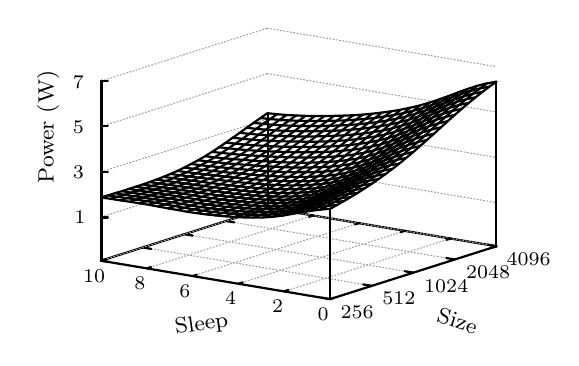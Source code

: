 
\definecolor{ca0a0a4}{RGB}{160,160,164}
\scriptsize
\begin{tikzpicture}[y=0.80pt, x=0.80pt, yscale=-0.57, xscale=0.57, inner sep=0pt, outer sep=0pt]
\begin{scope}[draw=black,line join=bevel,line cap=rect,even odd rule,line width=0.800pt]
  \begin{scope}[cm={{1.0,0.0,0.0,1.0,(0.0,0.0)}},draw=black,line join=bevel,line cap=rect,line width=0.800pt]
  \end{scope}
  \begin{scope}[cm={{1.005,0.0,0.0,1.005,(0.0,0.0)}},draw=black,line join=bevel,line cap=rect,line width=0.800pt]
  \end{scope}
  \begin{scope}[cm={{1.005,0.0,0.0,1.005,(0.0,0.0)}},draw=black,line join=round,line cap=round,line width=0.800pt]
    \path[draw] (59.1,229.5) -- (190.3,187.8);
    \path[draw] (370.9,218.1) -- (190.3,187.8);
    \path[draw] (59.5,229.5) -- (59.5,87.5);
    \path[draw] (190.5,187.5) -- (190.5,113.5);
    \path[draw] (370.5,218.5) -- (370.5,88.5);
  \end{scope}
  \begin{scope}[cm={{1.005,0.0,0.0,1.005,(0.0,0.0)}},draw=ca0a0a4,dash pattern=on 0.40pt off 0.80pt,line join=round,line cap=round,line width=0.400pt]
    \path[draw] (239.7,259.8) -- (59.1,229.5);
  \end{scope}
  \begin{scope}[cm={{1.005,0.0,0.0,1.005,(0.0,0.0)}},draw=black,line join=round,line cap=round,line width=0.800pt]
    \path[draw] (239.7,259.8) -- (232.9,258.6);
    \path[draw] (59.1,229.5) -- (65.8,230.6);
  \end{scope}
  \begin{scope}[cm={{1.005,0.0,0.0,1.005,(0.0,0.0)}},draw=black,line join=bevel,line cap=rect,line width=0.800pt]
  \end{scope}
  \begin{scope}[cm={{1.005,0.0,0.0,1.005,(249.153,276.781)}},draw=black,line join=bevel,line cap=rect,line width=0.800pt]
  \end{scope}
  \begin{scope}[cm={{1.005,0.0,0.0,1.005,(249.153,276.781)}},draw=black,line join=bevel,line cap=rect,line width=0.800pt]
  \end{scope}
  \begin{scope}[cm={{1.005,0.0,0.0,1.005,(249.153,276.781)}},draw=black,line join=bevel,line cap=rect,line width=0.800pt]
  \end{scope}
  \begin{scope}[cm={{1.005,0.0,0.0,1.005,(249.153,276.781)}},draw=black,line join=bevel,line cap=rect,line width=0.800pt]
  \end{scope}
  \begin{scope}[cm={{1.005,0.0,0.0,1.005,(249.153,276.781)}},draw=black,line join=bevel,line cap=rect,line width=0.800pt]
  \end{scope}
  \begin{scope}[cm={{1.005,0.0,0.0,1.005,(249.153,276.781)}},draw=black,line join=bevel,line cap=rect,line width=0.800pt]
    \path[fill=black] (0.0,0.0) node[above right] () {256};
  \end{scope}
  \begin{scope}[cm={{1.005,0.0,0.0,1.005,(249.153,276.781)}},draw=black,line join=bevel,line cap=rect,line width=0.800pt]
  \end{scope}
  \begin{scope}[cm={{1.005,0.0,0.0,1.005,(0.0,0.0)}},draw=black,line join=bevel,line cap=rect,line width=0.800pt]
  \end{scope}
  \begin{scope}[cm={{1.005,0.0,0.0,1.005,(0.0,0.0)}},draw=ca0a0a4,dash pattern=on 0.40pt off 0.80pt,line join=round,line cap=round,line width=0.400pt]
    \path[draw] (272.5,249.3) -- (91.9,219.0);
  \end{scope}
  \begin{scope}[cm={{1.005,0.0,0.0,1.005,(0.0,0.0)}},draw=black,line join=round,line cap=round,line width=0.800pt]
    \path[draw] (272.5,249.3) -- (265.8,248.2);
    \path[draw] (91.9,219.0) -- (98.6,220.2);
  \end{scope}
  \begin{scope}[cm={{1.005,0.0,0.0,1.005,(0.0,0.0)}},draw=black,line join=bevel,line cap=rect,line width=0.800pt]
  \end{scope}
  \begin{scope}[cm={{1.005,0.0,0.0,1.005,(282.307,265.73)}},draw=black,line join=bevel,line cap=rect,line width=0.800pt]
  \end{scope}
  \begin{scope}[cm={{1.005,0.0,0.0,1.005,(282.307,265.73)}},draw=black,line join=bevel,line cap=rect,line width=0.800pt]
  \end{scope}
  \begin{scope}[cm={{1.005,0.0,0.0,1.005,(282.307,265.73)}},draw=black,line join=bevel,line cap=rect,line width=0.800pt]
  \end{scope}
  \begin{scope}[cm={{1.005,0.0,0.0,1.005,(282.307,265.73)}},draw=black,line join=bevel,line cap=rect,line width=0.800pt]
  \end{scope}
  \begin{scope}[cm={{1.005,0.0,0.0,1.005,(282.307,265.73)}},draw=black,line join=bevel,line cap=rect,line width=0.800pt]
  \end{scope}
  \begin{scope}[cm={{1.005,0.0,0.0,1.005,(282.307,265.73)}},draw=black,line join=bevel,line cap=rect,line width=0.800pt]
    \path[fill=black] (0.0,0.0) node[above right] () {512};
  \end{scope}
  \begin{scope}[cm={{1.005,0.0,0.0,1.005,(282.307,265.73)}},draw=black,line join=bevel,line cap=rect,line width=0.800pt]
  \end{scope}
  \begin{scope}[cm={{1.005,0.0,0.0,1.005,(0.0,0.0)}},draw=black,line join=bevel,line cap=rect,line width=0.800pt]
  \end{scope}
  \begin{scope}[cm={{1.005,0.0,0.0,1.005,(0.0,0.0)}},draw=ca0a0a4,dash pattern=on 0.40pt off 0.80pt,line join=round,line cap=round,line width=0.400pt]
    \path[draw] (305.3,238.9) -- (124.7,208.6);
  \end{scope}
  \begin{scope}[cm={{1.005,0.0,0.0,1.005,(0.0,0.0)}},draw=black,line join=round,line cap=round,line width=0.800pt]
    \path[draw] (305.3,238.9) -- (298.6,237.8);
    \path[draw] (124.7,208.6) -- (131.4,209.7);
  \end{scope}
  \begin{scope}[cm={{1.005,0.0,0.0,1.005,(0.0,0.0)}},draw=black,line join=bevel,line cap=rect,line width=0.800pt]
  \end{scope}
  \begin{scope}[cm={{1.005,0.0,0.0,1.005,(315.46,255.684)}},draw=black,line join=bevel,line cap=rect,line width=0.800pt]
  \end{scope}
  \begin{scope}[cm={{1.005,0.0,0.0,1.005,(315.46,255.684)}},draw=black,line join=bevel,line cap=rect,line width=0.800pt]
  \end{scope}
  \begin{scope}[cm={{1.005,0.0,0.0,1.005,(315.46,255.684)}},draw=black,line join=bevel,line cap=rect,line width=0.800pt]
  \end{scope}
  \begin{scope}[cm={{1.005,0.0,0.0,1.005,(315.46,255.684)}},draw=black,line join=bevel,line cap=rect,line width=0.800pt]
  \end{scope}
  \begin{scope}[cm={{1.005,0.0,0.0,1.005,(315.46,255.684)}},draw=black,line join=bevel,line cap=rect,line width=0.800pt]
  \end{scope}
  \begin{scope}[cm={{1.005,0.0,0.0,1.005,(315.46,255.684)}},draw=black,line join=bevel,line cap=rect,line width=0.800pt]
    \path[fill=black] (0.0,0.0) node[above right] () {1024};
  \end{scope}
  \begin{scope}[cm={{1.005,0.0,0.0,1.005,(315.46,255.684)}},draw=black,line join=bevel,line cap=rect,line width=0.800pt]
  \end{scope}
  \begin{scope}[cm={{1.005,0.0,0.0,1.005,(0.0,0.0)}},draw=black,line join=bevel,line cap=rect,line width=0.800pt]
  \end{scope}
  \begin{scope}[cm={{1.005,0.0,0.0,1.005,(0.0,0.0)}},draw=ca0a0a4,dash pattern=on 0.40pt off 0.80pt,line join=round,line cap=round,line width=0.400pt]
    \path[draw] (338.1,228.5) -- (157.5,198.2);
  \end{scope}
  \begin{scope}[cm={{1.005,0.0,0.0,1.005,(0.0,0.0)}},draw=black,line join=round,line cap=round,line width=0.800pt]
    \path[draw] (338.1,228.5) -- (331.4,227.4);
    \path[draw] (157.5,198.2) -- (164.2,199.3);
  \end{scope}
  \begin{scope}[cm={{1.005,0.0,0.0,1.005,(0.0,0.0)}},draw=black,line join=bevel,line cap=rect,line width=0.800pt]
  \end{scope}
  \begin{scope}[cm={{1.005,0.0,0.0,1.005,(348.614,244.633)}},draw=black,line join=bevel,line cap=rect,line width=0.800pt]
  \end{scope}
  \begin{scope}[cm={{1.005,0.0,0.0,1.005,(348.614,244.633)}},draw=black,line join=bevel,line cap=rect,line width=0.800pt]
  \end{scope}
  \begin{scope}[cm={{1.005,0.0,0.0,1.005,(348.614,244.633)}},draw=black,line join=bevel,line cap=rect,line width=0.800pt]
  \end{scope}
  \begin{scope}[cm={{1.005,0.0,0.0,1.005,(348.614,244.633)}},draw=black,line join=bevel,line cap=rect,line width=0.800pt]
  \end{scope}
  \begin{scope}[cm={{1.005,0.0,0.0,1.005,(348.614,244.633)}},draw=black,line join=bevel,line cap=rect,line width=0.800pt]
  \end{scope}
  \begin{scope}[cm={{1.005,0.0,0.0,1.005,(348.614,244.633)}},draw=black,line join=bevel,line cap=rect,line width=0.800pt]
    \path[fill=black] (0.0,0.0) node[above right] () {2048};
  \end{scope}
  \begin{scope}[cm={{1.005,0.0,0.0,1.005,(348.614,244.633)}},draw=black,line join=bevel,line cap=rect,line width=0.800pt]
  \end{scope}
  \begin{scope}[cm={{1.005,0.0,0.0,1.005,(0.0,0.0)}},draw=black,line join=bevel,line cap=rect,line width=0.800pt]
  \end{scope}
  \begin{scope}[cm={{1.005,0.0,0.0,1.005,(0.0,0.0)}},draw=ca0a0a4,dash pattern=on 0.40pt off 0.80pt,line join=round,line cap=round,line width=0.400pt]
    \path[draw] (370.9,218.1) -- (190.3,187.8);
  \end{scope}
  \begin{scope}[cm={{1.005,0.0,0.0,1.005,(0.0,0.0)}},draw=black,line join=round,line cap=round,line width=0.800pt]
    \path[draw] (370.9,218.1) -- (364.2,216.9);
    \path[draw] (190.3,187.8) -- (197.1,188.9);
  \end{scope}
  \begin{scope}[cm={{1.005,0.0,0.0,1.005,(0.0,0.0)}},draw=black,line join=bevel,line cap=rect,line width=0.800pt]
  \end{scope}
  \begin{scope}[cm={{1.005,0.0,0.0,1.005,(380.763,234.586)}},draw=black,line join=bevel,line cap=rect,line width=0.800pt]
  \end{scope}
  \begin{scope}[cm={{1.005,0.0,0.0,1.005,(380.763,234.586)}},draw=black,line join=bevel,line cap=rect,line width=0.800pt]
  \end{scope}
  \begin{scope}[cm={{1.005,0.0,0.0,1.005,(380.763,234.586)}},draw=black,line join=bevel,line cap=rect,line width=0.800pt]
  \end{scope}
  \begin{scope}[cm={{1.005,0.0,0.0,1.005,(380.763,234.586)}},draw=black,line join=bevel,line cap=rect,line width=0.800pt]
  \end{scope}
  \begin{scope}[cm={{1.005,0.0,0.0,1.005,(380.763,234.586)}},draw=black,line join=bevel,line cap=rect,line width=0.800pt]
  \end{scope}
  \begin{scope}[cm={{1.005,0.0,0.0,1.005,(380.763,234.586)}},draw=black,line join=bevel,line cap=rect,line width=0.800pt]
    \path[fill=black] (0.0,0.0) node[above right] () {4096};
  \end{scope}
  \begin{scope}[cm={{1.005,0.0,0.0,1.005,(380.763,234.586)}},draw=black,line join=bevel,line cap=rect,line width=0.800pt]
  \end{scope}
  \begin{scope}[cm={{1.005,0.0,0.0,1.005,(0.0,0.0)}},draw=black,line join=bevel,line cap=rect,line width=0.800pt]
  \end{scope}
  \begin{scope}[cm={{1.005,0.0,0.0,1.005,(0.0,0.0)}},draw=ca0a0a4,dash pattern=on 0.40pt off 0.80pt,line join=round,line cap=round,line width=0.400pt]
    \path[draw] (239.7,259.8) -- (370.9,218.1);
  \end{scope}
  \begin{scope}[cm={{1.005,0.0,0.0,1.005,(0.0,0.0)}},draw=black,line join=round,line cap=round,line width=0.800pt]
    \path[draw] (239.7,259.8) -- (242.9,258.7);
    \path[draw] (370.9,218.1) -- (367.6,219.1);
  \end{scope}
  \begin{scope}[cm={{1.005,0.0,0.0,1.005,(0.0,0.0)}},draw=black,line join=bevel,line cap=rect,line width=0.800pt]
  \end{scope}
  \begin{scope}[cm={{1.005,0.0,0.0,1.005,(231.07,275.777)}},draw=black,line join=bevel,line cap=rect,line width=0.800pt]
  \end{scope}
  \begin{scope}[cm={{1.005,0.0,0.0,1.005,(231.07,275.777)}},draw=black,line join=bevel,line cap=rect,line width=0.800pt]
  \end{scope}
  \begin{scope}[cm={{1.005,0.0,0.0,1.005,(231.07,275.777)}},draw=black,line join=bevel,line cap=rect,line width=0.800pt]
  \end{scope}
  \begin{scope}[cm={{1.005,0.0,0.0,1.005,(231.07,275.777)}},draw=black,line join=bevel,line cap=rect,line width=0.800pt]
  \end{scope}
  \begin{scope}[cm={{1.005,0.0,0.0,1.005,(231.07,275.777)}},draw=black,line join=bevel,line cap=rect,line width=0.800pt]
  \end{scope}
  \begin{scope}[cm={{1.005,0.0,0.0,1.005,(231.07,277.777)}},draw=black,line join=bevel,line cap=rect,line width=0.800pt]
    \path[fill=black] (0.0,0.0) node[above right] () {0};
  \end{scope}
  \begin{scope}[cm={{1.005,0.0,0.0,1.005,(231.07,275.777)}},draw=black,line join=bevel,line cap=rect,line width=0.800pt]
  \end{scope}
  \begin{scope}[cm={{1.005,0.0,0.0,1.005,(0.0,0.0)}},draw=black,line join=bevel,line cap=rect,line width=0.800pt]
  \end{scope}
  \begin{scope}[cm={{1.005,0.0,0.0,1.005,(0.0,0.0)}},draw=ca0a0a4,dash pattern=on 0.40pt off 0.80pt,line join=round,line cap=round,line width=0.400pt]
    \path[draw] (203.6,253.7) -- (334.8,212.0);
  \end{scope}
  \begin{scope}[cm={{1.005,0.0,0.0,1.005,(0.0,0.0)}},draw=black,line join=round,line cap=round,line width=0.800pt]
    \path[draw] (203.6,253.7) -- (206.9,252.6);
    \path[draw] (334.8,212.0) -- (331.5,213.0);
  \end{scope}
  \begin{scope}[cm={{1.005,0.0,0.0,1.005,(0.0,0.0)}},draw=black,line join=bevel,line cap=rect,line width=0.800pt]
  \end{scope}
  \begin{scope}[cm={{1.005,0.0,0.0,1.005,(194.902,269.749)}},draw=black,line join=bevel,line cap=rect,line width=0.800pt]
  \end{scope}
  \begin{scope}[cm={{1.005,0.0,0.0,1.005,(194.902,269.749)}},draw=black,line join=bevel,line cap=rect,line width=0.800pt]
  \end{scope}
  \begin{scope}[cm={{1.005,0.0,0.0,1.005,(194.902,269.749)}},draw=black,line join=bevel,line cap=rect,line width=0.800pt]
  \end{scope}
  \begin{scope}[cm={{1.005,0.0,0.0,1.005,(194.902,269.749)}},draw=black,line join=bevel,line cap=rect,line width=0.800pt]
  \end{scope}
  \begin{scope}[cm={{1.005,0.0,0.0,1.005,(194.902,269.749)}},draw=black,line join=bevel,line cap=rect,line width=0.800pt]
  \end{scope}
  \begin{scope}[cm={{1.005,0.0,0.0,1.005,(194.902,271.749)}},draw=black,line join=bevel,line cap=rect,line width=0.800pt]
    \path[fill=black] (0.0,0.0) node[above right] () {2};
  \end{scope}
  \begin{scope}[cm={{1.005,0.0,0.0,1.005,(194.902,269.749)}},draw=black,line join=bevel,line cap=rect,line width=0.800pt]
  \end{scope}
  \begin{scope}[cm={{1.005,0.0,0.0,1.005,(0.0,0.0)}},draw=black,line join=bevel,line cap=rect,line width=0.800pt]
  \end{scope}
  \begin{scope}[cm={{1.005,0.0,0.0,1.005,(0.0,0.0)}},draw=ca0a0a4,dash pattern=on 0.40pt off 0.80pt,line join=round,line cap=round,line width=0.400pt]
    \path[draw] (167.5,247.6) -- (298.6,205.9);
  \end{scope}
  \begin{scope}[cm={{1.005,0.0,0.0,1.005,(0.0,0.0)}},draw=black,line join=round,line cap=round,line width=0.800pt]
    \path[draw] (167.5,247.6) -- (170.8,246.6);
    \path[draw] (298.6,205.9) -- (295.3,207.0);
  \end{scope}
  \begin{scope}[cm={{1.005,0.0,0.0,1.005,(0.0,0.0)}},draw=black,line join=bevel,line cap=rect,line width=0.800pt]
  \end{scope}
  \begin{scope}[cm={{1.005,0.0,0.0,1.005,(157.73,263.721)}},draw=black,line join=bevel,line cap=rect,line width=0.800pt]
  \end{scope}
  \begin{scope}[cm={{1.005,0.0,0.0,1.005,(157.73,263.721)}},draw=black,line join=bevel,line cap=rect,line width=0.800pt]
  \end{scope}
  \begin{scope}[cm={{1.005,0.0,0.0,1.005,(157.73,263.721)}},draw=black,line join=bevel,line cap=rect,line width=0.800pt]
  \end{scope}
  \begin{scope}[cm={{1.005,0.0,0.0,1.005,(157.73,263.721)}},draw=black,line join=bevel,line cap=rect,line width=0.800pt]
  \end{scope}
  \begin{scope}[cm={{1.005,0.0,0.0,1.005,(157.73,263.721)}},draw=black,line join=bevel,line cap=rect,line width=0.800pt]
  \end{scope}
  \begin{scope}[cm={{1.005,0.0,0.0,1.005,(157.73,265.721)}},draw=black,line join=bevel,line cap=rect,line width=0.800pt]
    \path[fill=black] (0.0,0.0) node[above right] () {4};
  \end{scope}
  \begin{scope}[cm={{1.005,0.0,0.0,1.005,(157.73,263.721)}},draw=black,line join=bevel,line cap=rect,line width=0.800pt]
  \end{scope}
  \begin{scope}[cm={{1.005,0.0,0.0,1.005,(0.0,0.0)}},draw=black,line join=bevel,line cap=rect,line width=0.800pt]
  \end{scope}
  \begin{scope}[cm={{1.005,0.0,0.0,1.005,(0.0,0.0)}},draw=ca0a0a4,dash pattern=on 0.40pt off 0.80pt,line join=round,line cap=round,line width=0.400pt]
    \path[draw] (131.4,241.6) -- (262.5,199.9);
  \end{scope}
  \begin{scope}[cm={{1.005,0.0,0.0,1.005,(0.0,0.0)}},draw=black,line join=round,line cap=round,line width=0.800pt]
    \path[draw] (131.4,241.6) -- (134.7,240.5);
    \path[draw] (262.5,199.9) -- (259.2,200.9);
  \end{scope}
  \begin{scope}[cm={{1.005,0.0,0.0,1.005,(0.0,0.0)}},draw=black,line join=bevel,line cap=rect,line width=0.800pt]
  \end{scope}
  \begin{scope}[cm={{1.005,0.0,0.0,1.005,(121.563,257.693)}},draw=black,line join=bevel,line cap=rect,line width=0.800pt]
  \end{scope}
  \begin{scope}[cm={{1.005,0.0,0.0,1.005,(121.563,257.693)}},draw=black,line join=bevel,line cap=rect,line width=0.800pt]
  \end{scope}
  \begin{scope}[cm={{1.005,0.0,0.0,1.005,(121.563,257.693)}},draw=black,line join=bevel,line cap=rect,line width=0.800pt]
  \end{scope}
  \begin{scope}[cm={{1.005,0.0,0.0,1.005,(121.563,257.693)}},draw=black,line join=bevel,line cap=rect,line width=0.800pt]
  \end{scope}
  \begin{scope}[cm={{1.005,0.0,0.0,1.005,(121.563,257.693)}},draw=black,line join=bevel,line cap=rect,line width=0.800pt]
  \end{scope}
  \begin{scope}[cm={{1.005,0.0,0.0,1.005,(121.563,259.693)}},draw=black,line join=bevel,line cap=rect,line width=0.800pt]
    \path[fill=black] (0.0,0.0) node[above right] () {6};
  \end{scope}
  \begin{scope}[cm={{1.005,0.0,0.0,1.005,(121.563,257.693)}},draw=black,line join=bevel,line cap=rect,line width=0.800pt]
  \end{scope}
  \begin{scope}[cm={{1.005,0.0,0.0,1.005,(0.0,0.0)}},draw=black,line join=bevel,line cap=rect,line width=0.800pt]
  \end{scope}
  \begin{scope}[cm={{1.005,0.0,0.0,1.005,(0.0,0.0)}},draw=ca0a0a4,dash pattern=on 0.40pt off 0.80pt,line join=round,line cap=round,line width=0.400pt]
    \path[draw] (95.2,235.5) -- (226.4,193.8);
  \end{scope}
  \begin{scope}[cm={{1.005,0.0,0.0,1.005,(0.0,0.0)}},draw=black,line join=round,line cap=round,line width=0.800pt]
    \path[draw] (95.2,235.5) -- (98.5,234.5);
    \path[draw] (226.4,193.8) -- (223.1,194.9);
  \end{scope}
  \begin{scope}[cm={{1.005,0.0,0.0,1.005,(0.0,0.0)}},draw=black,line join=bevel,line cap=rect,line width=0.800pt]
  \end{scope}
  \begin{scope}[cm={{1.005,0.0,0.0,1.005,(85.898,251.665)}},draw=black,line join=bevel,line cap=rect,line width=0.800pt]
  \end{scope}
  \begin{scope}[cm={{1.005,0.0,0.0,1.005,(85.898,251.665)}},draw=black,line join=bevel,line cap=rect,line width=0.800pt]
  \end{scope}
  \begin{scope}[cm={{1.005,0.0,0.0,1.005,(85.898,251.665)}},draw=black,line join=bevel,line cap=rect,line width=0.800pt]
  \end{scope}
  \begin{scope}[cm={{1.005,0.0,0.0,1.005,(85.898,251.665)}},draw=black,line join=bevel,line cap=rect,line width=0.800pt]
  \end{scope}
  \begin{scope}[cm={{1.005,0.0,0.0,1.005,(85.898,251.665)}},draw=black,line join=bevel,line cap=rect,line width=0.800pt]
  \end{scope}
  \begin{scope}[cm={{1.005,0.0,0.0,1.005,(85.898,253.665)}},draw=black,line join=bevel,line cap=rect,line width=0.800pt]
    \path[fill=black] (0.0,0.0) node[above right] () {8};
  \end{scope}
  \begin{scope}[cm={{1.005,0.0,0.0,1.005,(85.898,251.665)}},draw=black,line join=bevel,line cap=rect,line width=0.800pt]
  \end{scope}
  \begin{scope}[cm={{1.005,0.0,0.0,1.005,(0.0,0.0)}},draw=black,line join=bevel,line cap=rect,line width=0.800pt]
  \end{scope}
  \begin{scope}[cm={{1.005,0.0,0.0,1.005,(0.0,0.0)}},draw=ca0a0a4,dash pattern=on 0.40pt off 0.80pt,line join=round,line cap=round,line width=0.400pt]
    \path[draw] (59.1,229.5) -- (190.3,187.8);
  \end{scope}
  \begin{scope}[cm={{1.005,0.0,0.0,1.005,(0.0,0.0)}},draw=black,line join=round,line cap=round,line width=0.800pt]
    \path[draw] (59.1,229.5) -- (62.4,228.4);
    \path[draw] (190.3,187.8) -- (187.1,188.8);
  \end{scope}
  \begin{scope}[cm={{1.005,0.0,0.0,1.005,(0.0,0.0)}},draw=black,line join=bevel,line cap=rect,line width=0.800pt]
  \end{scope}
  \begin{scope}[cm={{1.005,0.0,0.0,1.005,(45.209,245.637)}},draw=black,line join=bevel,line cap=rect,line width=0.800pt]
  \end{scope}
  \begin{scope}[cm={{1.005,0.0,0.0,1.005,(45.209,245.637)}},draw=black,line join=bevel,line cap=rect,line width=0.800pt]
  \end{scope}
  \begin{scope}[cm={{1.005,0.0,0.0,1.005,(45.209,245.637)}},draw=black,line join=bevel,line cap=rect,line width=0.800pt]
  \end{scope}
  \begin{scope}[cm={{1.005,0.0,0.0,1.005,(45.209,245.637)}},draw=black,line join=bevel,line cap=rect,line width=0.800pt]
  \end{scope}
  \begin{scope}[cm={{1.005,0.0,0.0,1.005,(45.209,245.637)}},draw=black,line join=bevel,line cap=rect,line width=0.800pt]
  \end{scope}
  \begin{scope}[cm={{1.005,0.0,0.0,1.005,(45.209,247.637)}},draw=black,line join=bevel,line cap=rect,line width=0.800pt]
    \path[fill=black] (0.0,0.0) node[above right] () {10};
  \end{scope}
  \begin{scope}[cm={{1.005,0.0,0.0,1.005,(45.209,245.637)}},draw=black,line join=bevel,line cap=rect,line width=0.800pt]
  \end{scope}
  \begin{scope}[cm={{1.005,0.0,0.0,1.005,(0.0,0.0)}},draw=black,line join=bevel,line cap=rect,line width=0.800pt]
  \end{scope}
  \begin{scope}[cm={{1.005,0.0,0.0,1.005,(0.0,0.0)}},draw=ca0a0a4,dash pattern=on 0.40pt off 0.80pt,line join=round,line cap=round,line width=0.400pt]
    \path[draw] (59.1,195.1) -- (190.3,153.4);
    \path[draw] (190.3,153.4) -- (190.3,153.4) -- (370.9,183.7);
  \end{scope}
  \begin{scope}[cm={{1.005,0.0,0.0,1.005,(0.0,0.0)}},draw=black,line join=round,line cap=round,line width=0.800pt]
    \path[draw] (59.5,195.5) -- (64.5,195.5);
  \end{scope}
  \begin{scope}[cm={{1.005,0.0,0.0,1.005,(0.0,0.0)}},draw=black,line join=bevel,line cap=rect,line width=0.800pt]
  \end{scope}
  \begin{scope}[cm={{1.005,0.0,0.0,1.005,(38.177,201.433)}},draw=black,line join=bevel,line cap=rect,line width=0.800pt]
  \end{scope}
  \begin{scope}[cm={{1.005,0.0,0.0,1.005,(38.177,201.433)}},draw=black,line join=bevel,line cap=rect,line width=0.800pt]
  \end{scope}
  \begin{scope}[cm={{1.005,0.0,0.0,1.005,(38.177,201.433)}},draw=black,line join=bevel,line cap=rect,line width=0.800pt]
  \end{scope}
  \begin{scope}[cm={{1.005,0.0,0.0,1.005,(38.177,201.433)}},draw=black,line join=bevel,line cap=rect,line width=0.800pt]
  \end{scope}
  \begin{scope}[cm={{1.005,0.0,0.0,1.005,(38.177,201.433)}},draw=black,line join=bevel,line cap=rect,line width=0.800pt]
  \end{scope}
  \begin{scope}[cm={{1.005,0.0,0.0,1.005,(38.177,201.433)}},draw=black,line join=bevel,line cap=rect,line width=0.800pt]
    \path[fill=black] (0.0,0.0) node[above right] () {1};
  \end{scope}
  \begin{scope}[cm={{1.005,0.0,0.0,1.005,(38.177,201.433)}},draw=black,line join=bevel,line cap=rect,line width=0.800pt]
  \end{scope}
  \begin{scope}[cm={{1.005,0.0,0.0,1.005,(0.0,0.0)}},draw=black,line join=bevel,line cap=rect,line width=0.800pt]
  \end{scope}
  \begin{scope}[cm={{1.005,0.0,0.0,1.005,(0.0,0.0)}},draw=ca0a0a4,dash pattern=on 0.40pt off 0.80pt,line join=round,line cap=round,line width=0.400pt]
    \path[draw] (59.1,159.4) -- (190.3,117.8);
    \path[draw] (190.3,117.8) -- (190.3,117.8) -- (370.9,148.1);
  \end{scope}
  \begin{scope}[cm={{1.005,0.0,0.0,1.005,(0.0,0.0)}},draw=black,line join=round,line cap=round,line width=0.800pt]
    \path[draw] (59.5,159.5) -- (64.5,159.5);
  \end{scope}
  \begin{scope}[cm={{1.005,0.0,0.0,1.005,(0.0,0.0)}},draw=black,line join=bevel,line cap=rect,line width=0.800pt]
  \end{scope}
  \begin{scope}[cm={{1.005,0.0,0.0,1.005,(37.172,165.265)}},draw=black,line join=bevel,line cap=rect,line width=0.800pt]
  \end{scope}
  \begin{scope}[cm={{1.005,0.0,0.0,1.005,(37.172,165.265)}},draw=black,line join=bevel,line cap=rect,line width=0.800pt]
  \end{scope}
  \begin{scope}[cm={{1.005,0.0,0.0,1.005,(37.172,165.265)}},draw=black,line join=bevel,line cap=rect,line width=0.800pt]
  \end{scope}
  \begin{scope}[cm={{1.005,0.0,0.0,1.005,(37.172,165.265)}},draw=black,line join=bevel,line cap=rect,line width=0.800pt]
  \end{scope}
  \begin{scope}[cm={{1.005,0.0,0.0,1.005,(37.172,165.265)}},draw=black,line join=bevel,line cap=rect,line width=0.800pt]
  \end{scope}
  \begin{scope}[cm={{1.005,0.0,0.0,1.005,(37.172,165.265)}},draw=black,line join=bevel,line cap=rect,line width=0.800pt]
    \path[fill=black] (0.0,0.0) node[above right] () {3};
  \end{scope}
  \begin{scope}[cm={{1.005,0.0,0.0,1.005,(37.172,165.265)}},draw=black,line join=bevel,line cap=rect,line width=0.800pt]
  \end{scope}
  \begin{scope}[cm={{1.005,0.0,0.0,1.005,(0.0,0.0)}},draw=black,line join=bevel,line cap=rect,line width=0.800pt]
  \end{scope}
  \begin{scope}[cm={{1.005,0.0,0.0,1.005,(0.0,0.0)}},draw=ca0a0a4,dash pattern=on 0.40pt off 0.80pt,line join=round,line cap=round,line width=0.400pt]
    \path[draw] (59.1,123.7) -- (190.3,82.0);
    \path[draw] (190.3,82.0) -- (190.3,82.0) -- (370.9,112.3);
  \end{scope}
  \begin{scope}[cm={{1.005,0.0,0.0,1.005,(0.0,0.0)}},draw=black,line join=round,line cap=round,line width=0.800pt]
    \path[draw] (59.5,123.5) -- (64.5,123.5);
  \end{scope}
  \begin{scope}[cm={{1.005,0.0,0.0,1.005,(0.0,0.0)}},draw=black,line join=bevel,line cap=rect,line width=0.800pt]
  \end{scope}
  \begin{scope}[cm={{1.005,0.0,0.0,1.005,(37.172,130.102)}},draw=black,line join=bevel,line cap=rect,line width=0.800pt]
  \end{scope}
  \begin{scope}[cm={{1.005,0.0,0.0,1.005,(37.172,130.102)}},draw=black,line join=bevel,line cap=rect,line width=0.800pt]
  \end{scope}
  \begin{scope}[cm={{1.005,0.0,0.0,1.005,(37.172,130.102)}},draw=black,line join=bevel,line cap=rect,line width=0.800pt]
  \end{scope}
  \begin{scope}[cm={{1.005,0.0,0.0,1.005,(37.172,130.102)}},draw=black,line join=bevel,line cap=rect,line width=0.800pt]
  \end{scope}
  \begin{scope}[cm={{1.005,0.0,0.0,1.005,(37.172,130.102)}},draw=black,line join=bevel,line cap=rect,line width=0.800pt]
  \end{scope}
  \begin{scope}[cm={{1.005,0.0,0.0,1.005,(37.172,130.102)}},draw=black,line join=bevel,line cap=rect,line width=0.800pt]
    \path[fill=black] (0.0,0.0) node[above right] () {5};
  \end{scope}
  \begin{scope}[cm={{1.005,0.0,0.0,1.005,(37.172,130.102)}},draw=black,line join=bevel,line cap=rect,line width=0.800pt]
  \end{scope}
  \begin{scope}[cm={{1.005,0.0,0.0,1.005,(0.0,0.0)}},draw=black,line join=bevel,line cap=rect,line width=0.800pt]
  \end{scope}
  \begin{scope}[cm={{1.005,0.0,0.0,1.005,(0.0,0.0)}},draw=ca0a0a4,dash pattern=on 0.40pt off 0.80pt,line join=round,line cap=round,line width=0.400pt]
    \path[draw] (59.1,87.9) -- (190.3,46.2);
    \path[draw] (190.3,46.2) -- (190.3,46.2) -- (370.9,76.5);
  \end{scope}
  \begin{scope}[cm={{1.005,0.0,0.0,1.005,(0.0,0.0)}},draw=black,line join=round,line cap=round,line width=0.800pt]
    \path[draw] (59.5,87.5) -- (64.5,87.5);
  \end{scope}
  \begin{scope}[cm={{1.005,0.0,0.0,1.005,(0.0,0.0)}},draw=black,line join=bevel,line cap=rect,line width=0.800pt]
  \end{scope}
  \begin{scope}[cm={{1.005,0.0,0.0,1.005,(37.172,93.935)}},draw=black,line join=bevel,line cap=rect,line width=0.800pt]
  \end{scope}
  \begin{scope}[cm={{1.005,0.0,0.0,1.005,(37.172,93.935)}},draw=black,line join=bevel,line cap=rect,line width=0.800pt]
  \end{scope}
  \begin{scope}[cm={{1.005,0.0,0.0,1.005,(37.172,93.935)}},draw=black,line join=bevel,line cap=rect,line width=0.800pt]
  \end{scope}
  \begin{scope}[cm={{1.005,0.0,0.0,1.005,(37.172,93.935)}},draw=black,line join=bevel,line cap=rect,line width=0.800pt]
  \end{scope}
  \begin{scope}[cm={{1.005,0.0,0.0,1.005,(37.172,93.935)}},draw=black,line join=bevel,line cap=rect,line width=0.800pt]
  \end{scope}
  \begin{scope}[cm={{1.005,0.0,0.0,1.005,(37.172,93.935)}},draw=black,line join=bevel,line cap=rect,line width=0.800pt]
    \path[fill=black] (0.0,0.0) node[above right] () {7};
  \end{scope}
  \begin{scope}[cm={{1.005,0.0,0.0,1.005,(37.172,93.935)}},draw=black,line join=bevel,line cap=rect,line width=0.800pt]
  \end{scope}
  \begin{scope}[cm={{0.0,-1.005,1.005,0.0,(15.572,176.316)}},draw=black,line join=bevel,line cap=rect,line width=0.800pt]
  \end{scope}
  \begin{scope}[cm={{0.0,-1.005,1.005,0.0,(15.572,176.316)}},draw=black,line join=bevel,line cap=rect,line width=0.800pt]
  \end{scope}
  \begin{scope}[cm={{0.0,-1.005,1.005,0.0,(15.572,176.316)}},draw=black,line join=bevel,line cap=rect,line width=0.800pt]
  \end{scope}
  \begin{scope}[cm={{0.0,-1.005,1.005,0.0,(15.572,176.316)}},draw=black,line join=bevel,line cap=rect,line width=0.800pt]
  \end{scope}
  \begin{scope}[cm={{0.0,-1.005,1.005,0.0,(15.572,176.316)}},draw=black,line join=bevel,line cap=rect,line width=0.800pt]
  \end{scope}
  \begin{scope}[cm={{0.0,-1.005,1.005,0.0,(8.572,169.284)}},draw=black,line join=bevel,line cap=rect,line width=0.800pt]
    \path[fill=black] (0.0,0.0) node[above right] () {\rotatebox{90}{\footnotesize Power (W)}};
  \end{scope}
  \begin{scope}[cm={{0.0,-1.005,1.005,0.0,(15.572,176.316)}},draw=black,line join=bevel,line cap=rect,line width=0.800pt]
  \end{scope}
  \begin{scope}[cm={{1.005,0.0,0.0,1.005,(0.0,0.0)}},draw=black,line join=bevel,line cap=rect,line width=0.800pt]
  \end{scope}
  \begin{scope}[cm={{1.005,0.0,0.0,1.005,(0.0,0.0)}},draw=black,line join=bevel,line cap=rect,line width=0.800pt]
  \end{scope}
  \begin{scope}[cm={{1.005,0.0,0.0,1.005,(0.0,0.0)}},draw=black,line join=bevel,line cap=rect,line width=0.800pt]
  \end{scope}
  \begin{scope}[cm={{1.005,0.0,0.0,1.005,(0.0,0.0)}},draw=black,line join=round,line cap=round,line width=0.800pt]
    \path[draw] (370.9,88.3) -- (363.4,89.7) -- (363.4,89.7) --
      (355.8,91.6) -- (355.8,91.6) -- (348.3,94.0) --
      (348.3,94.0) -- (340.8,96.7) -- (340.8,96.7) --
      (333.3,99.6) -- (333.3,99.6) -- (325.7,102.3) --
      (325.7,102.3) -- (318.2,104.8) -- (318.2,104.8) --
      (310.7,107.0) -- (310.7,107.0) -- (303.2,108.8) --
      (303.2,108.8) -- (295.6,110.4) -- (295.6,110.4) --
      (288.1,111.7) -- (288.1,111.7) -- (280.6,112.7) --
      (280.6,112.7) -- (273.0,113.6) -- (273.0,113.6) --
      (265.5,114.3) -- (265.5,114.3) -- (258.0,114.8) --
      (258.0,114.8) -- (250.5,115.1) -- (250.5,115.1) --
      (242.9,115.3) -- (242.9,115.3) -- (235.4,115.4) --
      (235.4,115.4) -- (227.9,115.4) -- (227.9,115.4) --
      (220.4,115.3) -- (220.4,115.3) -- (212.9,115.0) --
      (212.9,115.0) -- (205.4,114.6) -- (205.4,114.6) --
      (197.9,114.0) -- (197.9,114.0) -- (190.3,113.2);
    \path[draw] (365.4,92.2) -- (357.9,93.7) -- (357.9,93.7) --
      (350.4,95.6) -- (350.4,95.6) -- (342.9,98.1) --
      (342.9,98.1) -- (335.3,100.9) -- (335.3,100.9) --
      (327.8,103.8) -- (327.8,103.8) -- (320.3,106.6) --
      (320.3,106.6) -- (312.7,109.2) -- (312.7,109.2) --
      (305.2,111.3) -- (305.2,111.3) -- (297.7,113.1) --
      (297.7,113.1) -- (290.2,114.6) -- (290.2,114.6) --
      (282.6,115.8) -- (282.6,115.8) -- (275.1,116.9) --
      (275.1,116.9) -- (267.6,117.7) -- (267.6,117.7) --
      (260.1,118.3) -- (260.1,118.3) -- (252.5,118.8) --
      (252.5,118.8) -- (245.0,119.1) -- (245.0,119.1) --
      (237.5,119.3) -- (237.5,119.3) -- (229.9,119.3) --
      (229.9,119.3) -- (222.4,119.3) -- (222.4,119.3) --
      (215.0,119.2) -- (215.0,119.2) -- (207.5,118.9) --
      (207.5,118.9) -- (199.9,118.4) -- (199.9,118.4) --
      (192.4,117.8) -- (192.4,117.8) -- (184.9,117.0);
    \path[draw] (360.0,96.3) -- (352.4,97.8) -- (352.4,97.8) --
      (344.9,99.9) -- (344.9,99.9) -- (337.4,102.4) --
      (337.4,102.4) -- (329.9,105.3) -- (329.9,105.3) --
      (322.3,108.3) -- (322.3,108.3) -- (314.8,111.1) --
      (314.8,111.1) -- (307.3,113.6) -- (307.3,113.6) --
      (299.7,115.8) -- (299.7,115.8) -- (292.2,117.5) --
      (292.2,117.5) -- (284.7,119.0) -- (284.7,119.0) --
      (277.2,120.2) -- (277.2,120.2) -- (269.6,121.1) --
      (269.6,121.1) -- (262.1,121.9) -- (262.1,121.9) --
      (254.6,122.5) -- (254.6,122.5) -- (247.1,122.9) --
      (247.1,122.9) -- (239.5,123.1) -- (239.5,123.1) --
      (232.0,123.3) -- (232.0,123.3) -- (224.5,123.3) --
      (224.5,123.3) -- (216.9,123.3) -- (216.9,123.3) --
      (209.5,123.1) -- (209.5,123.1) -- (202.0,122.8) --
      (202.0,122.8) -- (194.5,122.3) -- (194.5,122.3) --
      (186.9,121.6) -- (186.9,121.6) -- (179.4,120.8);
    \path[draw] (354.5,100.6) -- (347.0,102.2) -- (347.0,102.2) --
      (339.4,104.3) -- (339.4,104.3) -- (331.9,106.9) --
      (331.9,106.9) -- (324.4,109.9) -- (324.4,109.9) --
      (316.9,112.9) -- (316.9,112.9) -- (309.3,115.8) --
      (309.3,115.8) -- (301.8,118.3) -- (301.8,118.3) --
      (294.3,120.4) -- (294.3,120.4) -- (286.8,122.1) --
      (286.8,122.1) -- (279.2,123.5) -- (279.2,123.5) --
      (271.7,124.6) -- (271.7,124.6) -- (264.2,125.5) --
      (264.2,125.5) -- (256.6,126.2) -- (256.6,126.2) --
      (249.1,126.7) -- (249.1,126.7) -- (241.6,127.1) --
      (241.6,127.1) -- (234.1,127.3) -- (234.1,127.3) --
      (226.5,127.4) -- (226.5,127.4) -- (219.0,127.4) --
      (219.0,127.4) -- (211.6,127.3) -- (211.6,127.3) --
      (204.1,127.1) -- (204.1,127.1) -- (196.5,126.7) --
      (196.5,126.7) -- (189.0,126.2) -- (189.0,126.2) --
      (181.5,125.5) -- (181.5,125.5) -- (173.9,124.7);
    \path[draw] (349.0,105.1) -- (341.5,106.7) -- (341.5,106.7) --
      (334.0,108.9) -- (334.0,108.9) -- (326.4,111.6) --
      (326.4,111.6) -- (318.9,114.6) -- (318.9,114.6) --
      (311.4,117.7) -- (311.4,117.7) -- (303.9,120.6) --
      (303.9,120.6) -- (296.3,123.0) -- (296.3,123.0) --
      (288.8,125.1) -- (288.8,125.1) -- (281.3,126.8) --
      (281.3,126.8) -- (273.8,128.1) -- (273.8,128.1) --
      (266.2,129.1) -- (266.2,129.1) -- (258.7,130.0) --
      (258.7,130.0) -- (251.2,130.6) -- (251.2,130.6) --
      (243.6,131.0) -- (243.6,131.0) -- (236.1,131.3) --
      (236.1,131.3) -- (228.6,131.5) -- (228.6,131.5) --
      (221.1,131.5) -- (221.1,131.5) -- (213.6,131.5) --
      (213.6,131.5) -- (206.1,131.3) -- (206.1,131.3) --
      (198.6,131.1) -- (198.6,131.1) -- (191.1,130.7) --
      (191.1,130.7) -- (183.5,130.1) -- (183.5,130.1) --
      (176.0,129.5) -- (176.0,129.5) -- (168.5,128.6);
    \path[draw] (343.6,109.7) -- (336.0,111.4) -- (336.0,111.4) --
      (328.5,113.7) -- (328.5,113.7) -- (321.0,116.4) --
      (321.0,116.4) -- (313.4,119.5) -- (313.4,119.5) --
      (305.9,122.6) -- (305.9,122.6) -- (298.4,125.4) --
      (298.4,125.4) -- (290.9,127.9) -- (290.9,127.9) --
      (283.3,129.9) -- (283.3,129.9) -- (275.8,131.5) --
      (275.8,131.5) -- (268.3,132.7) -- (268.3,132.7) --
      (260.8,133.7) -- (260.8,133.7) -- (253.2,134.5) --
      (253.2,134.5) -- (245.7,135.0) -- (245.7,135.0) --
      (238.2,135.4) -- (238.2,135.4) -- (230.7,135.6) --
      (230.7,135.6) -- (223.1,135.7) -- (223.1,135.7) --
      (215.6,135.6) -- (215.6,135.6) -- (208.2,135.5) --
      (208.2,135.5) -- (200.6,135.3) -- (200.6,135.3) --
      (193.1,135.0) -- (193.1,135.0) -- (185.6,134.6) --
      (185.6,134.6) -- (178.1,134.1) -- (178.1,134.1) --
      (170.5,133.4) -- (170.5,133.4) -- (163.0,132.5);
    \path[draw] (338.1,114.5) -- (330.6,116.2) -- (330.6,116.2) --
      (323.0,118.5) -- (323.0,118.5) -- (315.5,121.3) --
      (315.5,121.3) -- (308.0,124.4) -- (308.0,124.4) --
      (300.5,127.5) -- (300.5,127.5) -- (292.9,130.4) --
      (292.9,130.4) -- (285.4,132.8) -- (285.4,132.8) --
      (277.9,134.7) -- (277.9,134.7) -- (270.3,136.2) --
      (270.3,136.2) -- (262.8,137.4) -- (262.8,137.4) --
      (255.3,138.3) -- (255.3,138.3) -- (247.8,138.9) --
      (247.8,138.9) -- (240.2,139.4) -- (240.2,139.4) --
      (232.7,139.7) -- (232.7,139.7) -- (225.2,139.8) --
      (225.2,139.8) -- (217.7,139.8) -- (217.7,139.8) --
      (210.2,139.7) -- (210.2,139.7) -- (202.7,139.6) --
      (202.7,139.6) -- (195.2,139.3) -- (195.2,139.3) --
      (187.6,138.9) -- (187.6,138.9) -- (180.1,138.5) --
      (180.1,138.5) -- (172.6,137.9) -- (172.6,137.9) --
      (165.1,137.2) -- (165.1,137.2) -- (157.5,136.4);
    \path[draw] (332.6,119.4) -- (325.1,121.2) -- (325.1,121.2) --
      (317.6,123.5) -- (317.6,123.5) -- (310.0,126.3) --
      (310.0,126.3) -- (302.5,129.4) -- (302.5,129.4) --
      (295.0,132.5) -- (295.0,132.5) -- (287.5,135.3) --
      (287.5,135.3) -- (279.9,137.7) -- (279.9,137.7) --
      (272.4,139.5) -- (272.4,139.5) -- (264.9,141.0) --
      (264.9,141.0) -- (257.3,142.0) -- (257.3,142.0) --
      (249.8,142.8) -- (249.8,142.8) -- (242.3,143.4) --
      (242.3,143.4) -- (234.8,143.8) -- (234.8,143.8) --
      (227.2,144.0) -- (227.2,144.0) -- (219.7,144.0) --
      (219.7,144.0) -- (212.3,143.9) -- (212.3,143.9) --
      (204.8,143.8) -- (204.8,143.8) -- (197.2,143.5) --
      (197.2,143.5) -- (189.7,143.2) -- (189.7,143.2) --
      (182.2,142.8) -- (182.2,142.8) -- (174.6,142.3) --
      (174.6,142.3) -- (167.1,141.7) -- (167.1,141.7) --
      (159.6,140.9) -- (159.6,140.9) -- (152.1,140.1);
    \path[draw] (327.2,124.3) -- (319.6,126.1) -- (319.6,126.1) --
      (312.1,128.4) -- (312.1,128.4) -- (304.6,131.3) --
      (304.6,131.3) -- (297.0,134.3) -- (297.0,134.3) --
      (289.5,137.4) -- (289.5,137.4) -- (282.0,140.2) --
      (282.0,140.2) -- (274.5,142.5) -- (274.5,142.5) --
      (266.9,144.3) -- (266.9,144.3) -- (259.4,145.6) --
      (259.4,145.6) -- (251.9,146.6) -- (251.9,146.6) --
      (244.4,147.3) -- (244.4,147.3) -- (236.8,147.8) --
      (236.8,147.8) -- (229.3,148.0) -- (229.3,148.0) --
      (221.8,148.1) -- (221.8,148.1) -- (214.3,148.1) --
      (214.3,148.1) -- (206.8,147.9) -- (206.8,147.9) --
      (199.3,147.7) -- (199.3,147.7) -- (191.8,147.3) --
      (191.8,147.3) -- (184.2,146.9) -- (184.2,146.9) --
      (176.7,146.5) -- (176.7,146.5) -- (169.2,145.9) --
      (169.2,145.9) -- (161.7,145.3) -- (161.7,145.3) --
      (154.1,144.5) -- (154.1,144.5) -- (146.6,143.7);
    \path[draw] (321.7,129.3) -- (314.2,131.1) -- (314.2,131.1) --
      (306.6,133.4) -- (306.6,133.4) -- (299.1,136.2) --
      (299.1,136.2) -- (291.6,139.2) -- (291.6,139.2) --
      (284.0,142.3) -- (284.0,142.3) -- (276.5,145.0) --
      (276.5,145.0) -- (269.0,147.2) -- (269.0,147.2) --
      (261.5,148.9) -- (261.5,148.9) -- (253.9,150.1) --
      (253.9,150.1) -- (246.4,151.0) -- (246.4,151.0) --
      (238.9,151.6) -- (238.9,151.6) -- (231.4,152.0) --
      (231.4,152.0) -- (223.8,152.2) -- (223.8,152.2) --
      (216.3,152.2) -- (216.3,152.2) -- (208.9,152.1) --
      (208.9,152.1) -- (201.3,151.8) -- (201.3,151.8) --
      (193.8,151.4) -- (193.8,151.4) -- (186.3,151.0) --
      (186.3,151.0) -- (178.8,150.6) -- (178.8,150.6) --
      (171.2,150.0) -- (171.2,150.0) -- (163.7,149.4) --
      (163.7,149.4) -- (156.2,148.8) -- (156.2,148.8) --
      (148.7,148.0) -- (148.7,148.0) -- (141.1,147.1);
    \path[draw] (316.2,134.2) -- (308.7,136.0) -- (308.7,136.0) --
      (301.2,138.3) -- (301.2,138.3) -- (293.6,141.0) --
      (293.6,141.0) -- (286.1,144.0) -- (286.1,144.0) --
      (278.6,147.0) -- (278.6,147.0) -- (271.1,149.6) --
      (271.1,149.6) -- (263.5,151.8) -- (263.5,151.8) --
      (256.0,153.3) -- (256.0,153.3) -- (248.5,154.4) --
      (248.5,154.4) -- (240.9,155.2) -- (240.9,155.2) --
      (233.4,155.7) -- (233.4,155.7) -- (225.9,155.9) --
      (225.9,155.9) -- (218.4,156.0) -- (218.4,156.0) --
      (210.9,156.0) -- (210.9,156.0) -- (203.4,155.7) --
      (203.4,155.7) -- (195.9,155.4) -- (195.9,155.4) --
      (188.4,155.0) -- (188.4,155.0) -- (180.8,154.5) --
      (180.8,154.5) -- (173.3,153.9) -- (173.3,153.9) --
      (165.8,153.3) -- (165.8,153.3) -- (158.2,152.8) --
      (158.2,152.8) -- (150.7,152.0) -- (150.7,152.0) --
      (143.2,151.2) -- (143.2,151.2) -- (135.7,150.3);
    \path[draw] (310.7,139.1) -- (303.2,140.8) -- (303.2,140.8) --
      (295.7,143.1) -- (295.7,143.1) -- (288.2,145.7) --
      (288.2,145.7) -- (280.6,148.7) -- (280.6,148.7) --
      (273.1,151.6) -- (273.1,151.6) -- (265.6,154.0) --
      (265.6,154.0) -- (258.1,156.0) -- (258.1,156.0) --
      (250.5,157.5) -- (250.5,157.5) -- (243.0,158.5) --
      (243.0,158.5) -- (235.5,159.2) -- (235.5,159.2) --
      (227.9,159.6) -- (227.9,159.6) -- (220.4,159.8) --
      (220.4,159.8) -- (213.0,159.8) -- (213.0,159.8) --
      (205.5,159.6) -- (205.5,159.6) -- (197.9,159.3) --
      (197.9,159.3) -- (190.4,158.9) -- (190.4,158.9) --
      (182.9,158.4) -- (182.9,158.4) -- (175.4,157.8) --
      (175.4,157.8) -- (167.8,157.2) -- (167.8,157.2) --
      (160.3,156.5) -- (160.3,156.5) -- (152.8,155.8) --
      (152.8,155.8) -- (145.2,155.0) -- (145.2,155.0) --
      (137.7,154.2) -- (137.7,154.2) -- (130.2,153.2);
    \path[draw] (305.3,143.8) -- (297.7,145.5) -- (297.7,145.5) --
      (290.2,147.7) -- (290.2,147.7) -- (282.7,150.3) --
      (282.7,150.3) -- (275.2,153.1) -- (275.2,153.1) --
      (267.6,155.8) -- (267.6,155.8) -- (260.1,158.3) --
      (260.1,158.3) -- (252.6,160.2) -- (252.6,160.2) --
      (245.1,161.6) -- (245.1,161.6) -- (237.5,162.5) --
      (237.5,162.5) -- (230.0,163.0) -- (230.0,163.0) --
      (222.5,163.4) -- (222.5,163.4) -- (215.0,163.4) --
      (215.0,163.4) -- (207.5,163.4) -- (207.5,163.4) --
      (200.0,163.1) -- (200.0,163.1) -- (192.5,162.7) --
      (192.5,162.7) -- (184.9,162.2) -- (184.9,162.2) --
      (177.4,161.6) -- (177.4,161.6) -- (169.9,160.9) --
      (169.9,160.9) -- (162.4,160.2) -- (162.4,160.2) --
      (154.8,159.5) -- (154.8,159.5) -- (147.3,158.7) --
      (147.3,158.7) -- (139.8,157.9) -- (139.8,157.9) --
      (132.3,157.0) -- (132.3,157.0) -- (124.7,156.1);
    \path[draw] (299.8,148.4) -- (292.3,150.0) -- (292.3,150.0) --
      (284.8,152.2) -- (284.8,152.2) -- (277.2,154.6) --
      (277.2,154.6) -- (269.7,157.3) -- (269.7,157.3) --
      (262.2,160.0) -- (262.2,160.0) -- (254.6,162.3) --
      (254.6,162.3) -- (247.1,164.1) -- (247.1,164.1) --
      (239.6,165.4) -- (239.6,165.4) -- (232.1,166.2) --
      (232.1,166.2) -- (224.5,166.6) -- (224.5,166.6) --
      (217.0,166.9) -- (217.0,166.9) -- (209.6,166.9) --
      (209.6,166.9) -- (202.1,166.7) -- (202.1,166.7) --
      (194.5,166.4) -- (194.5,166.4) -- (187.0,165.9) --
      (187.0,165.9) -- (179.5,165.3) -- (179.5,165.3) --
      (171.9,164.6) -- (171.9,164.6) -- (164.4,163.9) --
      (164.4,163.9) -- (156.9,163.1) -- (156.9,163.1) --
      (149.4,162.3) -- (149.4,162.3) -- (141.8,161.5) --
      (141.8,161.5) -- (134.3,160.6) -- (134.3,160.6) --
      (126.8,159.7) -- (126.8,159.7) -- (119.3,158.7);
    \path[draw] (294.3,152.9) -- (286.8,154.3) -- (286.8,154.3) --
      (279.3,156.4) -- (279.3,156.4) -- (271.8,158.8) --
      (271.8,158.8) -- (264.2,161.4) -- (264.2,161.4) --
      (256.7,163.9) -- (256.7,163.9) -- (249.2,166.1) --
      (249.2,166.1) -- (241.6,167.8) -- (241.6,167.8) --
      (234.1,168.9) -- (234.1,168.9) -- (226.6,169.6) --
      (226.6,169.6) -- (219.1,170.0) -- (219.1,170.0) --
      (211.6,170.1) -- (211.6,170.1) -- (204.1,170.1) --
      (204.1,170.1) -- (196.6,169.8) -- (196.6,169.8) --
      (189.1,169.4) -- (189.1,169.4) -- (181.5,168.9) --
      (181.5,168.9) -- (174.0,168.2) -- (174.0,168.2) --
      (166.5,167.5) -- (166.5,167.5) -- (158.9,166.6) --
      (158.9,166.6) -- (151.4,165.8) -- (151.4,165.8) --
      (143.9,164.9) -- (143.9,164.9) -- (136.4,164.0) --
      (136.4,164.0) -- (128.8,163.1) -- (128.8,163.1) --
      (121.3,162.1) -- (121.3,162.1) -- (113.8,161.1);
    \path[draw] (288.9,157.1) -- (281.3,158.5) -- (281.3,158.5) --
      (273.8,160.5) -- (273.8,160.5) -- (266.3,162.8) --
      (266.3,162.8) -- (258.8,165.3) -- (258.8,165.3) --
      (251.2,167.7) -- (251.2,167.7) -- (243.7,169.7) --
      (243.7,169.7) -- (236.2,171.3) -- (236.2,171.3) --
      (228.7,172.3) -- (228.7,172.3) -- (221.1,172.9) --
      (221.1,172.9) -- (213.7,173.2) -- (213.7,173.2) --
      (206.2,173.2) -- (206.2,173.2) -- (198.6,173.1) --
      (198.6,173.1) -- (191.1,172.8) -- (191.1,172.8) --
      (183.6,172.3) -- (183.6,172.3) -- (176.1,171.7) --
      (176.1,171.7) -- (168.5,170.9) -- (168.5,170.9) --
      (161.0,170.1) -- (161.0,170.1) -- (153.5,169.2) --
      (153.5,169.2) -- (146.0,168.3) -- (146.0,168.3) --
      (138.4,167.3) -- (138.4,167.3) -- (130.9,166.4) --
      (130.9,166.4) -- (123.4,165.4) -- (123.4,165.4) --
      (115.8,164.4) -- (115.8,164.4) -- (108.3,163.4);
    \path[draw] (283.4,161.2) -- (275.9,162.5) -- (275.9,162.5) --
      (268.3,164.4) -- (268.3,164.4) -- (260.8,166.6) --
      (260.8,166.6) -- (253.3,168.9) -- (253.3,168.9) --
      (245.8,171.2) -- (245.8,171.2) -- (238.2,173.1) --
      (238.2,173.1) -- (230.7,174.5) -- (230.7,174.5) --
      (223.2,175.4) -- (223.2,175.4) -- (215.7,175.9) --
      (215.7,175.9) -- (208.2,176.1) -- (208.2,176.1) --
      (200.7,176.1) -- (200.7,176.1) -- (193.2,175.9) --
      (193.2,175.9) -- (185.6,175.5) -- (185.6,175.5) --
      (178.1,175.0) -- (178.1,175.0) -- (170.6,174.3) --
      (170.6,174.3) -- (163.1,173.5) -- (163.1,173.5) --
      (155.5,172.5) -- (155.5,172.5) -- (148.0,171.6) --
      (148.0,171.6) -- (140.5,170.6) -- (140.5,170.6) --
      (133.0,169.6) -- (133.0,169.6) -- (125.4,168.6) --
      (125.4,168.6) -- (117.9,167.6) -- (117.9,167.6) --
      (110.4,166.6) -- (110.4,166.6) -- (102.8,165.5);
    \path[draw] (277.9,165.1) -- (270.4,166.4) -- (270.4,166.4) --
      (262.9,168.1) -- (262.9,168.1) -- (255.4,170.2) --
      (255.4,170.2) -- (247.8,172.4) -- (247.8,172.4) --
      (240.3,174.5) -- (240.3,174.5) -- (232.8,176.3) --
      (232.8,176.3) -- (225.2,177.6) -- (225.2,177.6) --
      (217.7,178.4) -- (217.7,178.4) -- (210.3,178.8) --
      (210.3,178.8) -- (202.8,178.9) -- (202.8,178.9) --
      (195.2,178.8) -- (195.2,178.8) -- (187.7,178.5) --
      (187.7,178.5) -- (180.2,178.1) -- (180.2,178.1) --
      (172.7,177.5) -- (172.7,177.5) -- (165.1,176.7) --
      (165.1,176.7) -- (157.6,175.8) -- (157.6,175.8) --
      (150.1,174.8) -- (150.1,174.8) -- (142.5,173.8) --
      (142.5,173.8) -- (135.0,172.8) -- (135.0,172.8) --
      (127.5,171.7) -- (127.5,171.7) -- (120.0,170.7) --
      (120.0,170.7) -- (112.4,169.6) -- (112.4,169.6) --
      (104.9,168.6) -- (104.9,168.6) -- (97.4,167.5);
    \path[draw] (272.5,168.9) -- (264.9,170.1) -- (264.9,170.1) --
      (257.4,171.7) -- (257.4,171.7) -- (249.9,173.6) --
      (249.9,173.6) -- (242.4,175.7) -- (242.4,175.7) --
      (234.8,177.7) -- (234.8,177.7) -- (227.3,179.3) --
      (227.3,179.3) -- (219.8,180.5) -- (219.8,180.5) --
      (212.3,181.1) -- (212.3,181.1) -- (204.8,181.5) --
      (204.8,181.5) -- (197.3,181.5) -- (197.3,181.5) --
      (189.8,181.3) -- (189.8,181.3) -- (182.2,181.0) --
      (182.2,181.0) -- (174.7,180.5) -- (174.7,180.5) --
      (167.2,179.8) -- (167.2,179.8) -- (159.7,179.0) --
      (159.7,179.0) -- (152.1,178.1) -- (152.1,178.1) --
      (144.6,177.0) -- (144.6,177.0) -- (137.1,175.9) --
      (137.1,175.9) -- (129.5,174.8) -- (129.5,174.8) --
      (122.0,173.7) -- (122.0,173.7) -- (114.5,172.6) --
      (114.5,172.6) -- (107.0,171.6) -- (107.0,171.6) --
      (99.4,170.5) -- (99.4,170.5) -- (91.9,169.4);
    \path[draw] (267.0,172.5) -- (259.5,173.6) -- (259.5,173.6) --
      (251.9,175.1) -- (251.9,175.1) -- (244.4,176.9) --
      (244.4,176.9) -- (236.9,178.8) -- (236.9,178.8) --
      (229.4,180.7) -- (229.4,180.7) -- (221.8,182.2) --
      (221.8,182.2) -- (214.4,183.2) -- (214.4,183.2) --
      (206.9,183.8) -- (206.9,183.8) -- (199.3,184.0) --
      (199.3,184.0) -- (191.8,184.0) -- (191.8,184.0) --
      (184.3,183.7) -- (184.3,183.7) -- (176.8,183.3) --
      (176.8,183.3) -- (169.2,182.8) -- (169.2,182.8) --
      (161.7,182.1) -- (161.7,182.1) -- (154.2,181.2) --
      (154.2,181.2) -- (146.7,180.2) -- (146.7,180.2) --
      (139.1,179.1) -- (139.1,179.1) -- (131.6,177.9) --
      (131.6,177.9) -- (124.1,176.7) -- (124.1,176.7) --
      (116.6,175.6) -- (116.6,175.6) -- (109.0,174.5) --
      (109.0,174.5) -- (101.5,173.4) -- (101.5,173.4) --
      (94.0,172.3) -- (94.0,172.3) -- (86.4,171.2);
    \path[draw] (261.5,176.0) -- (254.0,177.0) -- (254.0,177.0) --
      (246.5,178.3) -- (246.5,178.3) -- (238.9,180.0) --
      (238.9,180.0) -- (231.4,181.8) -- (231.4,181.8) --
      (223.9,183.5) -- (223.9,183.5) -- (216.4,184.9) --
      (216.4,184.9) -- (208.9,185.8) -- (208.9,185.8) --
      (201.4,186.3) -- (201.4,186.3) -- (193.9,186.4) --
      (193.9,186.4) -- (186.4,186.3) -- (186.4,186.3) --
      (178.8,186.0) -- (178.8,186.0) -- (171.3,185.6) --
      (171.3,185.6) -- (163.8,185.0) -- (163.8,185.0) --
      (156.2,184.2) -- (156.2,184.2) -- (148.7,183.3) --
      (148.7,183.3) -- (141.2,182.2) -- (141.2,182.2) --
      (133.7,181.0) -- (133.7,181.0) -- (126.1,179.8) --
      (126.1,179.8) -- (118.6,178.6) -- (118.6,178.6) --
      (111.1,177.4) -- (111.1,177.4) -- (103.6,176.3) --
      (103.6,176.3) -- (96.0,175.2) -- (96.0,175.2) --
      (88.5,174.1) -- (88.5,174.1) -- (81.0,172.9);
    \path[draw] (256.1,179.3) -- (248.5,180.2) -- (248.5,180.2) --
      (241.0,181.5) -- (241.0,181.5) -- (233.5,183.0) --
      (233.5,183.0) -- (225.9,184.7) -- (225.9,184.7) --
      (218.4,186.3) -- (218.4,186.3) -- (211.0,187.5) --
      (211.0,187.5) -- (203.5,188.3) -- (203.5,188.3) --
      (195.9,188.7) -- (195.9,188.7) -- (188.4,188.8) --
      (188.4,188.8) -- (180.9,188.6) -- (180.9,188.6) --
      (173.4,188.2) -- (173.4,188.2) -- (165.8,187.7) --
      (165.8,187.7) -- (158.3,187.1) -- (158.3,187.1) --
      (150.8,186.2) -- (150.8,186.2) -- (143.2,185.2) --
      (143.2,185.2) -- (135.7,184.1) -- (135.7,184.1) --
      (128.2,182.9) -- (128.2,182.9) -- (120.7,181.6) --
      (120.7,181.6) -- (113.1,180.4) -- (113.1,180.4) --
      (105.6,179.2) -- (105.6,179.2) -- (98.1,178.0) --
      (98.1,178.0) -- (90.6,176.9) -- (90.6,176.9) --
      (83.0,175.8) -- (83.0,175.8) -- (75.5,174.7);
    \path[draw] (250.6,182.5) -- (243.1,183.3) -- (243.1,183.3) --
      (235.5,184.5) -- (235.5,184.5) -- (228.0,185.9) --
      (228.0,185.9) -- (220.5,187.5) -- (220.5,187.5) --
      (213.1,188.9) -- (213.1,188.9) -- (205.5,190.1) --
      (205.5,190.1) -- (198.0,190.8) -- (198.0,190.8) --
      (190.5,191.1) -- (190.5,191.1) -- (182.9,191.0) --
      (182.9,191.0) -- (175.4,190.8) -- (175.4,190.8) --
      (167.9,190.4) -- (167.9,190.4) -- (160.4,189.8) --
      (160.4,189.8) -- (152.8,189.1) -- (152.8,189.1) --
      (145.3,188.2) -- (145.3,188.2) -- (137.8,187.2) --
      (137.8,187.2) -- (130.3,186.0) -- (130.3,186.0) --
      (122.7,184.7) -- (122.7,184.7) -- (115.2,183.4) --
      (115.2,183.4) -- (107.7,182.1) -- (107.7,182.1) --
      (100.1,180.9) -- (100.1,180.9) -- (92.6,179.7) --
      (92.6,179.7) -- (85.1,178.6) -- (85.1,178.6) --
      (77.6,177.5) -- (77.6,177.5) -- (70.0,176.3);
    \path[draw] (245.1,185.6) -- (237.6,186.3) -- (237.6,186.3) --
      (230.1,187.4) -- (230.1,187.4) -- (222.5,188.7) --
      (222.5,188.7) -- (215.0,190.2) -- (215.0,190.2) --
      (207.6,191.5) -- (207.6,191.5) -- (200.1,192.5) --
      (200.1,192.5) -- (192.5,193.1) -- (192.5,193.1) --
      (185.0,193.3) -- (185.0,193.3) -- (177.5,193.2) --
      (177.5,193.2) -- (169.9,192.9) -- (169.9,192.9) --
      (162.4,192.4) -- (162.4,192.4) -- (154.9,191.8) --
      (154.9,191.8) -- (147.4,191.1) -- (147.4,191.1) --
      (139.8,190.1) -- (139.8,190.1) -- (132.3,189.0) --
      (132.3,189.0) -- (124.8,187.8) -- (124.8,187.8) --
      (117.3,186.4) -- (117.3,186.4) -- (109.7,185.1) --
      (109.7,185.1) -- (102.2,183.8) -- (102.2,183.8) --
      (94.7,182.5) -- (94.7,182.5) -- (87.1,181.3) --
      (87.1,181.3) -- (79.6,180.2) -- (79.6,180.2) --
      (72.1,179.1) -- (72.1,179.1) -- (64.6,178.0);
    \path[draw] (239.7,188.6) -- (232.1,189.2) -- (232.1,189.2) --
      (224.6,190.2) -- (224.6,190.2) -- (217.1,191.4) --
      (217.1,191.4) -- (209.6,192.7) -- (209.6,192.7) --
      (202.1,194.0) -- (202.1,194.0) -- (194.6,194.9) --
      (194.6,194.9) -- (187.1,195.4) -- (187.1,195.4) --
      (179.5,195.5) -- (179.5,195.5) -- (172.0,195.4) --
      (172.0,195.4) -- (164.5,195.0) -- (164.5,195.0) --
      (157.0,194.5) -- (157.0,194.5) -- (149.4,193.8) --
      (149.4,193.8) -- (141.9,193.0) -- (141.9,193.0) --
      (134.4,192.0) -- (134.4,192.0) -- (126.8,190.9) --
      (126.8,190.9) -- (119.3,189.5) -- (119.3,189.5) --
      (111.8,188.2) -- (111.8,188.2) -- (104.3,186.8) --
      (104.3,186.8) -- (96.7,185.4) -- (96.7,185.4) --
      (89.2,184.2) -- (89.2,184.2) -- (81.7,183.0) --
      (81.7,183.0) -- (74.2,181.9) -- (74.2,181.9) --
      (66.6,180.7) -- (66.6,180.7) -- (59.1,179.6);
    \path[draw] (190.3,113.2) -- (184.9,117.0) -- (184.9,117.0) --
      (179.4,120.8) -- (179.4,120.8) -- (173.9,124.7) --
      (173.9,124.7) -- (168.5,128.6) -- (168.5,128.6) --
      (163.0,132.5) -- (163.0,132.5) -- (157.5,136.4) --
      (157.5,136.4) -- (152.1,140.1) -- (152.1,140.1) --
      (146.6,143.7) -- (146.6,143.7) -- (141.1,147.1) --
      (141.1,147.1) -- (135.7,150.3) -- (135.7,150.3) --
      (130.2,153.2) -- (130.2,153.2) -- (124.7,156.1) --
      (124.7,156.1) -- (119.3,158.7) -- (119.3,158.7) --
      (113.8,161.1) -- (113.8,161.1) -- (108.3,163.4) --
      (108.3,163.4) -- (102.8,165.5) -- (102.8,165.5) --
      (97.4,167.5) -- (97.4,167.5) -- (91.9,169.4) --
      (91.9,169.4) -- (86.4,171.2) -- (86.4,171.2) --
      (81.0,172.9) -- (81.0,172.9) -- (75.5,174.7) --
      (75.5,174.7) -- (70.0,176.3) -- (70.0,176.3) --
      (64.6,178.0) -- (64.6,178.0) -- (59.1,179.6);
    \path[draw] (197.9,114.0) -- (192.4,117.8) -- (192.4,117.8) --
      (186.9,121.6) -- (186.9,121.6) -- (181.5,125.5) --
      (181.5,125.5) -- (176.0,129.5) -- (176.0,129.5) --
      (170.5,133.4) -- (170.5,133.4) -- (165.1,137.2) --
      (165.1,137.2) -- (159.6,140.9) -- (159.6,140.9) --
      (154.1,144.5) -- (154.1,144.5) -- (148.7,148.0) --
      (148.7,148.0) -- (143.2,151.2) -- (143.2,151.2) --
      (137.7,154.2) -- (137.7,154.2) -- (132.3,157.0) --
      (132.3,157.0) -- (126.8,159.7) -- (126.8,159.7) --
      (121.3,162.1) -- (121.3,162.1) -- (115.8,164.4) --
      (115.8,164.4) -- (110.4,166.6) -- (110.4,166.6) --
      (104.9,168.6) -- (104.9,168.6) -- (99.4,170.5) --
      (99.4,170.5) -- (94.0,172.3) -- (94.0,172.3) --
      (88.5,174.1) -- (88.5,174.1) -- (83.0,175.8) --
      (83.0,175.8) -- (77.6,177.5) -- (77.6,177.5) --
      (72.1,179.1) -- (72.1,179.1) -- (66.6,180.7);
    \path[draw] (205.4,114.6) -- (199.9,118.4) -- (199.9,118.4) --
      (194.5,122.3) -- (194.5,122.3) -- (189.0,126.2) --
      (189.0,126.2) -- (183.5,130.1) -- (183.5,130.1) --
      (178.1,134.1) -- (178.1,134.1) -- (172.6,137.9) --
      (172.6,137.9) -- (167.1,141.7) -- (167.1,141.7) --
      (161.7,145.3) -- (161.7,145.3) -- (156.2,148.8) --
      (156.2,148.8) -- (150.7,152.0) -- (150.7,152.0) --
      (145.2,155.0) -- (145.2,155.0) -- (139.8,157.9) --
      (139.8,157.9) -- (134.3,160.6) -- (134.3,160.6) --
      (128.8,163.1) -- (128.8,163.1) -- (123.4,165.4) --
      (123.4,165.4) -- (117.9,167.6) -- (117.9,167.6) --
      (112.4,169.6) -- (112.4,169.6) -- (107.0,171.6) --
      (107.0,171.6) -- (101.5,173.4) -- (101.5,173.4) --
      (96.0,175.2) -- (96.0,175.2) -- (90.6,176.9) --
      (90.6,176.9) -- (85.1,178.6) -- (85.1,178.6) --
      (79.6,180.2) -- (79.6,180.2) -- (74.2,181.9);
    \path[draw] (212.9,115.0) -- (207.5,118.9) -- (207.5,118.9) --
      (202.0,122.8) -- (202.0,122.8) -- (196.5,126.7) --
      (196.5,126.7) -- (191.1,130.7) -- (191.1,130.7) --
      (185.6,134.6) -- (185.6,134.6) -- (180.1,138.5) --
      (180.1,138.5) -- (174.6,142.3) -- (174.6,142.3) --
      (169.2,145.9) -- (169.2,145.9) -- (163.7,149.4) --
      (163.7,149.4) -- (158.2,152.8) -- (158.2,152.8) --
      (152.8,155.8) -- (152.8,155.8) -- (147.3,158.7) --
      (147.3,158.7) -- (141.8,161.5) -- (141.8,161.5) --
      (136.4,164.0) -- (136.4,164.0) -- (130.9,166.4) --
      (130.9,166.4) -- (125.4,168.6) -- (125.4,168.6) --
      (120.0,170.7) -- (120.0,170.7) -- (114.5,172.6) --
      (114.5,172.6) -- (109.0,174.5) -- (109.0,174.5) --
      (103.6,176.3) -- (103.6,176.3) -- (98.1,178.0) --
      (98.1,178.0) -- (92.6,179.7) -- (92.6,179.7) --
      (87.1,181.3) -- (87.1,181.3) -- (81.7,183.0);
    \path[draw] (220.4,115.3) -- (215.0,119.2) -- (215.0,119.2) --
      (209.5,123.1) -- (209.5,123.1) -- (204.1,127.1) --
      (204.1,127.1) -- (198.6,131.1) -- (198.6,131.1) --
      (193.1,135.0) -- (193.1,135.0) -- (187.6,138.9) --
      (187.6,138.9) -- (182.2,142.8) -- (182.2,142.8) --
      (176.7,146.5) -- (176.7,146.5) -- (171.2,150.0) --
      (171.2,150.0) -- (165.8,153.3) -- (165.8,153.3) --
      (160.3,156.5) -- (160.3,156.5) -- (154.8,159.5) --
      (154.8,159.5) -- (149.4,162.3) -- (149.4,162.3) --
      (143.9,164.9) -- (143.9,164.9) -- (138.4,167.3) --
      (138.4,167.3) -- (133.0,169.6) -- (133.0,169.6) --
      (127.5,171.7) -- (127.5,171.7) -- (122.0,173.7) --
      (122.0,173.7) -- (116.6,175.6) -- (116.6,175.6) --
      (111.1,177.4) -- (111.1,177.4) -- (105.6,179.2) --
      (105.6,179.2) -- (100.1,180.9) -- (100.1,180.9) --
      (94.7,182.5) -- (94.7,182.5) -- (89.2,184.2);
    \path[draw] (227.9,115.4) -- (222.4,119.3) -- (222.4,119.3) --
      (216.9,123.3) -- (216.9,123.3) -- (211.6,127.3) --
      (211.6,127.3) -- (206.1,131.3) -- (206.1,131.3) --
      (200.6,135.3) -- (200.6,135.3) -- (195.2,139.3) --
      (195.2,139.3) -- (189.7,143.2) -- (189.7,143.2) --
      (184.2,146.9) -- (184.2,146.9) -- (178.8,150.6) --
      (178.8,150.6) -- (173.3,153.9) -- (173.3,153.9) --
      (167.8,157.2) -- (167.8,157.2) -- (162.4,160.2) --
      (162.4,160.2) -- (156.9,163.1) -- (156.9,163.1) --
      (151.4,165.8) -- (151.4,165.8) -- (146.0,168.3) --
      (146.0,168.3) -- (140.5,170.6) -- (140.5,170.6) --
      (135.0,172.8) -- (135.0,172.8) -- (129.5,174.8) --
      (129.5,174.8) -- (124.1,176.7) -- (124.1,176.7) --
      (118.6,178.6) -- (118.6,178.6) -- (113.1,180.4) --
      (113.1,180.4) -- (107.7,182.1) -- (107.7,182.1) --
      (102.2,183.8) -- (102.2,183.8) -- (96.7,185.4);
    \path[draw] (235.4,115.4) -- (229.9,119.3) -- (229.9,119.3) --
      (224.5,123.3) -- (224.5,123.3) -- (219.0,127.4) --
      (219.0,127.4) -- (213.6,131.5) -- (213.6,131.5) --
      (208.2,135.5) -- (208.2,135.5) -- (202.7,139.6) --
      (202.7,139.6) -- (197.2,143.5) -- (197.2,143.5) --
      (191.8,147.3) -- (191.8,147.3) -- (186.3,151.0) --
      (186.3,151.0) -- (180.8,154.5) -- (180.8,154.5) --
      (175.4,157.8) -- (175.4,157.8) -- (169.9,160.9) --
      (169.9,160.9) -- (164.4,163.9) -- (164.4,163.9) --
      (158.9,166.6) -- (158.9,166.6) -- (153.5,169.2) --
      (153.5,169.2) -- (148.0,171.6) -- (148.0,171.6) --
      (142.5,173.8) -- (142.5,173.8) -- (137.1,175.9) --
      (137.1,175.9) -- (131.6,177.9) -- (131.6,177.9) --
      (126.1,179.8) -- (126.1,179.8) -- (120.7,181.6) --
      (120.7,181.6) -- (115.2,183.4) -- (115.2,183.4) --
      (109.7,185.1) -- (109.7,185.1) -- (104.3,186.8);
    \path[draw] (242.9,115.3) -- (237.5,119.3) -- (237.5,119.3) --
      (232.0,123.3) -- (232.0,123.3) -- (226.5,127.4) --
      (226.5,127.4) -- (221.1,131.5) -- (221.1,131.5) --
      (215.6,135.6) -- (215.6,135.6) -- (210.2,139.7) --
      (210.2,139.7) -- (204.8,143.8) -- (204.8,143.8) --
      (199.3,147.7) -- (199.3,147.7) -- (193.8,151.4) --
      (193.8,151.4) -- (188.4,155.0) -- (188.4,155.0) --
      (182.9,158.4) -- (182.9,158.4) -- (177.4,161.6) --
      (177.4,161.6) -- (171.9,164.6) -- (171.9,164.6) --
      (166.5,167.5) -- (166.5,167.5) -- (161.0,170.1) --
      (161.0,170.1) -- (155.5,172.5) -- (155.5,172.5) --
      (150.1,174.8) -- (150.1,174.8) -- (144.6,177.0) --
      (144.6,177.0) -- (139.1,179.1) -- (139.1,179.1) --
      (133.7,181.0) -- (133.7,181.0) -- (128.2,182.9) --
      (128.2,182.9) -- (122.7,184.7) -- (122.7,184.7) --
      (117.3,186.4) -- (117.3,186.4) -- (111.8,188.2);
    \path[draw] (250.5,115.1) -- (245.0,119.1) -- (245.0,119.1) --
      (239.5,123.1) -- (239.5,123.1) -- (234.1,127.3) --
      (234.1,127.3) -- (228.6,131.5) -- (228.6,131.5) --
      (223.1,135.7) -- (223.1,135.7) -- (217.7,139.8) --
      (217.7,139.8) -- (212.3,143.9) -- (212.3,143.9) --
      (206.8,147.9) -- (206.8,147.9) -- (201.3,151.8) --
      (201.3,151.8) -- (195.9,155.4) -- (195.9,155.4) --
      (190.4,158.9) -- (190.4,158.9) -- (184.9,162.2) --
      (184.9,162.2) -- (179.5,165.3) -- (179.5,165.3) --
      (174.0,168.2) -- (174.0,168.2) -- (168.5,170.9) --
      (168.5,170.9) -- (163.1,173.5) -- (163.1,173.5) --
      (157.6,175.8) -- (157.6,175.8) -- (152.1,178.1) --
      (152.1,178.1) -- (146.7,180.2) -- (146.7,180.2) --
      (141.2,182.2) -- (141.2,182.2) -- (135.7,184.1) --
      (135.7,184.1) -- (130.3,186.0) -- (130.3,186.0) --
      (124.8,187.8) -- (124.8,187.8) -- (119.3,189.5);
    \path[draw] (258.0,114.8) -- (252.5,118.8) -- (252.5,118.8) --
      (247.1,122.9) -- (247.1,122.9) -- (241.6,127.1) --
      (241.6,127.1) -- (236.1,131.3) -- (236.1,131.3) --
      (230.7,135.6) -- (230.7,135.6) -- (225.2,139.8) --
      (225.2,139.8) -- (219.7,144.0) -- (219.7,144.0) --
      (214.3,148.1) -- (214.3,148.1) -- (208.9,152.1) --
      (208.9,152.1) -- (203.4,155.7) -- (203.4,155.7) --
      (197.9,159.3) -- (197.9,159.3) -- (192.5,162.7) --
      (192.5,162.7) -- (187.0,165.9) -- (187.0,165.9) --
      (181.5,168.9) -- (181.5,168.9) -- (176.1,171.7) --
      (176.1,171.7) -- (170.6,174.3) -- (170.6,174.3) --
      (165.1,176.7) -- (165.1,176.7) -- (159.7,179.0) --
      (159.7,179.0) -- (154.2,181.2) -- (154.2,181.2) --
      (148.7,183.3) -- (148.7,183.3) -- (143.2,185.2) --
      (143.2,185.2) -- (137.8,187.2) -- (137.8,187.2) --
      (132.3,189.0) -- (132.3,189.0) -- (126.8,190.9);
    \path[draw] (265.5,114.3) -- (260.1,118.3) -- (260.1,118.3) --
      (254.6,122.5) -- (254.6,122.5) -- (249.1,126.7) --
      (249.1,126.7) -- (243.6,131.0) -- (243.6,131.0) --
      (238.2,135.4) -- (238.2,135.4) -- (232.7,139.7) --
      (232.7,139.7) -- (227.2,144.0) -- (227.2,144.0) --
      (221.8,148.1) -- (221.8,148.1) -- (216.3,152.2) --
      (216.3,152.2) -- (210.9,156.0) -- (210.9,156.0) --
      (205.5,159.6) -- (205.5,159.6) -- (200.0,163.1) --
      (200.0,163.1) -- (194.5,166.4) -- (194.5,166.4) --
      (189.1,169.4) -- (189.1,169.4) -- (183.6,172.3) --
      (183.6,172.3) -- (178.1,175.0) -- (178.1,175.0) --
      (172.7,177.5) -- (172.7,177.5) -- (167.2,179.8) --
      (167.2,179.8) -- (161.7,182.1) -- (161.7,182.1) --
      (156.2,184.2) -- (156.2,184.2) -- (150.8,186.2) --
      (150.8,186.2) -- (145.3,188.2) -- (145.3,188.2) --
      (139.8,190.1) -- (139.8,190.1) -- (134.4,192.0);
    \path[draw] (273.0,113.6) -- (267.6,117.7) -- (267.6,117.7) --
      (262.1,121.9) -- (262.1,121.9) -- (256.6,126.2) --
      (256.6,126.2) -- (251.2,130.6) -- (251.2,130.6) --
      (245.7,135.0) -- (245.7,135.0) -- (240.2,139.4) --
      (240.2,139.4) -- (234.8,143.8) -- (234.8,143.8) --
      (229.3,148.0) -- (229.3,148.0) -- (223.8,152.2) --
      (223.8,152.2) -- (218.4,156.0) -- (218.4,156.0) --
      (213.0,159.8) -- (213.0,159.8) -- (207.5,163.4) --
      (207.5,163.4) -- (202.1,166.7) -- (202.1,166.7) --
      (196.6,169.8) -- (196.6,169.8) -- (191.1,172.8) --
      (191.1,172.8) -- (185.6,175.5) -- (185.6,175.5) --
      (180.2,178.1) -- (180.2,178.1) -- (174.7,180.5) --
      (174.7,180.5) -- (169.2,182.8) -- (169.2,182.8) --
      (163.8,185.0) -- (163.8,185.0) -- (158.3,187.1) --
      (158.3,187.1) -- (152.8,189.1) -- (152.8,189.1) --
      (147.4,191.1) -- (147.4,191.1) -- (141.9,193.0);
    \path[draw] (280.6,112.7) -- (275.1,116.9) -- (275.1,116.9) --
      (269.6,121.1) -- (269.6,121.1) -- (264.2,125.5) --
      (264.2,125.5) -- (258.7,130.0) -- (258.7,130.0) --
      (253.2,134.5) -- (253.2,134.5) -- (247.8,138.9) --
      (247.8,138.9) -- (242.3,143.4) -- (242.3,143.4) --
      (236.8,147.8) -- (236.8,147.8) -- (231.4,152.0) --
      (231.4,152.0) -- (225.9,155.9) -- (225.9,155.9) --
      (220.4,159.8) -- (220.4,159.8) -- (215.0,163.4) --
      (215.0,163.4) -- (209.6,166.9) -- (209.6,166.9) --
      (204.1,170.1) -- (204.1,170.1) -- (198.6,173.1) --
      (198.6,173.1) -- (193.2,175.9) -- (193.2,175.9) --
      (187.7,178.5) -- (187.7,178.5) -- (182.2,181.0) --
      (182.2,181.0) -- (176.8,183.3) -- (176.8,183.3) --
      (171.3,185.6) -- (171.3,185.6) -- (165.8,187.7) --
      (165.8,187.7) -- (160.4,189.8) -- (160.4,189.8) --
      (154.9,191.8) -- (154.9,191.8) -- (149.4,193.8);
    \path[draw] (288.1,111.7) -- (282.6,115.8) -- (282.6,115.8) --
      (277.2,120.2) -- (277.2,120.2) -- (271.7,124.6) --
      (271.7,124.6) -- (266.2,129.1) -- (266.2,129.1) --
      (260.8,133.7) -- (260.8,133.7) -- (255.3,138.3) --
      (255.3,138.3) -- (249.8,142.8) -- (249.8,142.8) --
      (244.4,147.3) -- (244.4,147.3) -- (238.9,151.6) --
      (238.9,151.6) -- (233.4,155.7) -- (233.4,155.7) --
      (227.9,159.6) -- (227.9,159.6) -- (222.5,163.4) --
      (222.5,163.4) -- (217.0,166.9) -- (217.0,166.9) --
      (211.6,170.1) -- (211.6,170.1) -- (206.2,173.2) --
      (206.2,173.2) -- (200.7,176.1) -- (200.7,176.1) --
      (195.2,178.8) -- (195.2,178.8) -- (189.8,181.3) --
      (189.8,181.3) -- (184.3,183.7) -- (184.3,183.7) --
      (178.8,186.0) -- (178.8,186.0) -- (173.4,188.2) --
      (173.4,188.2) -- (167.9,190.4) -- (167.9,190.4) --
      (162.4,192.4) -- (162.4,192.4) -- (157.0,194.5);
    \path[draw] (295.6,110.4) -- (290.2,114.6) -- (290.2,114.6) --
      (284.7,119.0) -- (284.7,119.0) -- (279.2,123.5) --
      (279.2,123.5) -- (273.8,128.1) -- (273.8,128.1) --
      (268.3,132.7) -- (268.3,132.7) -- (262.8,137.4) --
      (262.8,137.4) -- (257.3,142.0) -- (257.3,142.0) --
      (251.9,146.6) -- (251.9,146.6) -- (246.4,151.0) --
      (246.4,151.0) -- (240.9,155.2) -- (240.9,155.2) --
      (235.5,159.2) -- (235.5,159.2) -- (230.0,163.0) --
      (230.0,163.0) -- (224.5,166.6) -- (224.5,166.6) --
      (219.1,170.0) -- (219.1,170.0) -- (213.7,173.2) --
      (213.7,173.2) -- (208.2,176.1) -- (208.2,176.1) --
      (202.8,178.9) -- (202.8,178.9) -- (197.3,181.5) --
      (197.3,181.5) -- (191.8,184.0) -- (191.8,184.0) --
      (186.4,186.3) -- (186.4,186.3) -- (180.9,188.6) --
      (180.9,188.6) -- (175.4,190.8) -- (175.4,190.8) --
      (169.9,192.9) -- (169.9,192.9) -- (164.5,195.0);
    \path[draw] (303.2,108.8) -- (297.7,113.1) -- (297.7,113.1) --
      (292.2,117.5) -- (292.2,117.5) -- (286.8,122.1) --
      (286.8,122.1) -- (281.3,126.8) -- (281.3,126.8) --
      (275.8,131.5) -- (275.8,131.5) -- (270.3,136.2) --
      (270.3,136.2) -- (264.9,141.0) -- (264.9,141.0) --
      (259.4,145.6) -- (259.4,145.6) -- (253.9,150.1) --
      (253.9,150.1) -- (248.5,154.4) -- (248.5,154.4) --
      (243.0,158.5) -- (243.0,158.5) -- (237.5,162.5) --
      (237.5,162.5) -- (232.1,166.2) -- (232.1,166.2) --
      (226.6,169.6) -- (226.6,169.6) -- (221.1,172.9) --
      (221.1,172.9) -- (215.7,175.9) -- (215.7,175.9) --
      (210.3,178.8) -- (210.3,178.8) -- (204.8,181.5) --
      (204.8,181.5) -- (199.3,184.0) -- (199.3,184.0) --
      (193.9,186.4) -- (193.9,186.4) -- (188.4,188.8) --
      (188.4,188.8) -- (182.9,191.0) -- (182.9,191.0) --
      (177.5,193.2) -- (177.5,193.2) -- (172.0,195.4);
    \path[draw] (310.7,107.0) -- (305.2,111.3) -- (305.2,111.3) --
      (299.7,115.8) -- (299.7,115.8) -- (294.3,120.4) --
      (294.3,120.4) -- (288.8,125.1) -- (288.8,125.1) --
      (283.3,129.9) -- (283.3,129.9) -- (277.9,134.7) --
      (277.9,134.7) -- (272.4,139.5) -- (272.4,139.5) --
      (266.9,144.3) -- (266.9,144.3) -- (261.5,148.9) --
      (261.5,148.9) -- (256.0,153.3) -- (256.0,153.3) --
      (250.5,157.5) -- (250.5,157.5) -- (245.1,161.6) --
      (245.1,161.6) -- (239.6,165.4) -- (239.6,165.4) --
      (234.1,168.9) -- (234.1,168.9) -- (228.7,172.3) --
      (228.7,172.3) -- (223.2,175.4) -- (223.2,175.4) --
      (217.7,178.4) -- (217.7,178.4) -- (212.3,181.1) --
      (212.3,181.1) -- (206.9,183.8) -- (206.9,183.8) --
      (201.4,186.3) -- (201.4,186.3) -- (195.9,188.7) --
      (195.9,188.7) -- (190.5,191.1) -- (190.5,191.1) --
      (185.0,193.3) -- (185.0,193.3) -- (179.5,195.5);
    \path[draw] (318.2,104.8) -- (312.7,109.2) -- (312.7,109.2) --
      (307.3,113.6) -- (307.3,113.6) -- (301.8,118.3) --
      (301.8,118.3) -- (296.3,123.0) -- (296.3,123.0) --
      (290.9,127.9) -- (290.9,127.9) -- (285.4,132.8) --
      (285.4,132.8) -- (279.9,137.7) -- (279.9,137.7) --
      (274.5,142.5) -- (274.5,142.5) -- (269.0,147.2) --
      (269.0,147.2) -- (263.5,151.8) -- (263.5,151.8) --
      (258.1,156.0) -- (258.1,156.0) -- (252.6,160.2) --
      (252.6,160.2) -- (247.1,164.1) -- (247.1,164.1) --
      (241.6,167.8) -- (241.6,167.8) -- (236.2,171.3) --
      (236.2,171.3) -- (230.7,174.5) -- (230.7,174.5) --
      (225.2,177.6) -- (225.2,177.6) -- (219.8,180.5) --
      (219.8,180.5) -- (214.4,183.2) -- (214.4,183.2) --
      (208.9,185.8) -- (208.9,185.8) -- (203.5,188.3) --
      (203.5,188.3) -- (198.0,190.8) -- (198.0,190.8) --
      (192.5,193.1) -- (192.5,193.1) -- (187.1,195.4);
    \path[draw] (325.7,102.3) -- (320.3,106.6) -- (320.3,106.6) --
      (314.8,111.1) -- (314.8,111.1) -- (309.3,115.8) --
      (309.3,115.8) -- (303.9,120.6) -- (303.9,120.6) --
      (298.4,125.4) -- (298.4,125.4) -- (292.9,130.4) --
      (292.9,130.4) -- (287.5,135.3) -- (287.5,135.3) --
      (282.0,140.2) -- (282.0,140.2) -- (276.5,145.0) --
      (276.5,145.0) -- (271.1,149.6) -- (271.1,149.6) --
      (265.6,154.0) -- (265.6,154.0) -- (260.1,158.3) --
      (260.1,158.3) -- (254.6,162.3) -- (254.6,162.3) --
      (249.2,166.1) -- (249.2,166.1) -- (243.7,169.7) --
      (243.7,169.7) -- (238.2,173.1) -- (238.2,173.1) --
      (232.8,176.3) -- (232.8,176.3) -- (227.3,179.3) --
      (227.3,179.3) -- (221.8,182.2) -- (221.8,182.2) --
      (216.4,184.9) -- (216.4,184.9) -- (211.0,187.5) --
      (211.0,187.5) -- (205.5,190.1) -- (205.5,190.1) --
      (200.1,192.5) -- (200.1,192.5) -- (194.6,194.9);
    \path[draw] (333.3,99.6) -- (327.8,103.8) -- (327.8,103.8) --
      (322.3,108.3) -- (322.3,108.3) -- (316.9,112.9) --
      (316.9,112.9) -- (311.4,117.7) -- (311.4,117.7) --
      (305.9,122.6) -- (305.9,122.6) -- (300.5,127.5) --
      (300.5,127.5) -- (295.0,132.5) -- (295.0,132.5) --
      (289.5,137.4) -- (289.5,137.4) -- (284.0,142.3) --
      (284.0,142.3) -- (278.6,147.0) -- (278.6,147.0) --
      (273.1,151.6) -- (273.1,151.6) -- (267.6,155.8) --
      (267.6,155.8) -- (262.2,160.0) -- (262.2,160.0) --
      (256.7,163.9) -- (256.7,163.9) -- (251.2,167.7) --
      (251.2,167.7) -- (245.8,171.2) -- (245.8,171.2) --
      (240.3,174.5) -- (240.3,174.5) -- (234.8,177.7) --
      (234.8,177.7) -- (229.4,180.7) -- (229.4,180.7) --
      (223.9,183.5) -- (223.9,183.5) -- (218.4,186.3) --
      (218.4,186.3) -- (213.1,188.9) -- (213.1,188.9) --
      (207.6,191.5) -- (207.6,191.5) -- (202.1,194.0);
    \path[draw] (340.8,96.7) -- (335.3,100.9) -- (335.3,100.9) --
      (329.9,105.3) -- (329.9,105.3) -- (324.4,109.9) --
      (324.4,109.9) -- (318.9,114.6) -- (318.9,114.6) --
      (313.4,119.5) -- (313.4,119.5) -- (308.0,124.4) --
      (308.0,124.4) -- (302.5,129.4) -- (302.5,129.4) --
      (297.0,134.3) -- (297.0,134.3) -- (291.6,139.2) --
      (291.6,139.2) -- (286.1,144.0) -- (286.1,144.0) --
      (280.6,148.7) -- (280.6,148.7) -- (275.2,153.1) --
      (275.2,153.1) -- (269.7,157.3) -- (269.7,157.3) --
      (264.2,161.4) -- (264.2,161.4) -- (258.8,165.3) --
      (258.8,165.3) -- (253.3,168.9) -- (253.3,168.9) --
      (247.8,172.4) -- (247.8,172.4) -- (242.4,175.7) --
      (242.4,175.7) -- (236.9,178.8) -- (236.9,178.8) --
      (231.4,181.8) -- (231.4,181.8) -- (225.9,184.7) --
      (225.9,184.7) -- (220.5,187.5) -- (220.5,187.5) --
      (215.0,190.2) -- (215.0,190.2) -- (209.6,192.7);
    \path[draw] (348.3,94.0) -- (342.9,98.1) -- (342.9,98.1) --
      (337.4,102.4) -- (337.4,102.4) -- (331.9,106.9) --
      (331.9,106.9) -- (326.4,111.6) -- (326.4,111.6) --
      (321.0,116.4) -- (321.0,116.4) -- (315.5,121.3) --
      (315.5,121.3) -- (310.0,126.3) -- (310.0,126.3) --
      (304.6,131.3) -- (304.6,131.3) -- (299.1,136.2) --
      (299.1,136.2) -- (293.6,141.0) -- (293.6,141.0) --
      (288.2,145.7) -- (288.2,145.7) -- (282.7,150.3) --
      (282.7,150.3) -- (277.2,154.6) -- (277.2,154.6) --
      (271.8,158.8) -- (271.8,158.8) -- (266.3,162.8) --
      (266.3,162.8) -- (260.8,166.6) -- (260.8,166.6) --
      (255.4,170.2) -- (255.4,170.2) -- (249.9,173.6) --
      (249.9,173.6) -- (244.4,176.9) -- (244.4,176.9) --
      (238.9,180.0) -- (238.9,180.0) -- (233.5,183.0) --
      (233.5,183.0) -- (228.0,185.9) -- (228.0,185.9) --
      (222.5,188.7) -- (222.5,188.7) -- (217.1,191.4);
    \path[draw] (355.8,91.6) -- (350.4,95.6) -- (350.4,95.6) --
      (344.9,99.9) -- (344.9,99.9) -- (339.4,104.3) --
      (339.4,104.3) -- (334.0,108.9) -- (334.0,108.9) --
      (328.5,113.7) -- (328.5,113.7) -- (323.0,118.5) --
      (323.0,118.5) -- (317.6,123.5) -- (317.6,123.5) --
      (312.1,128.4) -- (312.1,128.4) -- (306.6,133.4) --
      (306.6,133.4) -- (301.2,138.3) -- (301.2,138.3) --
      (295.7,143.1) -- (295.7,143.1) -- (290.2,147.7) --
      (290.2,147.7) -- (284.8,152.2) -- (284.8,152.2) --
      (279.3,156.4) -- (279.3,156.4) -- (273.8,160.5) --
      (273.8,160.5) -- (268.3,164.4) -- (268.3,164.4) --
      (262.9,168.1) -- (262.9,168.1) -- (257.4,171.7) --
      (257.4,171.7) -- (251.9,175.1) -- (251.9,175.1) --
      (246.5,178.3) -- (246.5,178.3) -- (241.0,181.5) --
      (241.0,181.5) -- (235.5,184.5) -- (235.5,184.5) --
      (230.1,187.4) -- (230.1,187.4) -- (224.6,190.2);
    \path[draw] (363.4,89.7) -- (357.9,93.7) -- (357.9,93.7) --
      (352.4,97.8) -- (352.4,97.8) -- (347.0,102.2) --
      (347.0,102.2) -- (341.5,106.7) -- (341.5,106.7) --
      (336.0,111.4) -- (336.0,111.4) -- (330.6,116.2) --
      (330.6,116.2) -- (325.1,121.2) -- (325.1,121.2) --
      (319.6,126.1) -- (319.6,126.1) -- (314.2,131.1) --
      (314.2,131.1) -- (308.7,136.0) -- (308.7,136.0) --
      (303.2,140.8) -- (303.2,140.8) -- (297.7,145.5) --
      (297.7,145.5) -- (292.3,150.0) -- (292.3,150.0) --
      (286.8,154.3) -- (286.8,154.3) -- (281.3,158.5) --
      (281.3,158.5) -- (275.9,162.5) -- (275.9,162.5) --
      (270.4,166.4) -- (270.4,166.4) -- (264.9,170.1) --
      (264.9,170.1) -- (259.5,173.6) -- (259.5,173.6) --
      (254.0,177.0) -- (254.0,177.0) -- (248.5,180.2) --
      (248.5,180.2) -- (243.1,183.3) -- (243.1,183.3) --
      (237.6,186.3) -- (237.6,186.3) -- (232.1,189.2);
    \path[draw] (370.9,88.3) -- (365.4,92.2) -- (365.4,92.2) --
      (360.0,96.3) -- (360.0,96.3) -- (354.5,100.6) --
      (354.5,100.6) -- (349.0,105.1) -- (349.0,105.1) --
      (343.6,109.7) -- (343.6,109.7) -- (338.1,114.5) --
      (338.1,114.5) -- (332.6,119.4) -- (332.6,119.4) --
      (327.2,124.3) -- (327.2,124.3) -- (321.7,129.3) --
      (321.7,129.3) -- (316.2,134.2) -- (316.2,134.2) --
      (310.7,139.1) -- (310.7,139.1) -- (305.3,143.8) --
      (305.3,143.8) -- (299.8,148.4) -- (299.8,148.4) --
      (294.3,152.9) -- (294.3,152.9) -- (288.9,157.1) --
      (288.9,157.1) -- (283.4,161.2) -- (283.4,161.2) --
      (277.9,165.1) -- (277.9,165.1) -- (272.5,168.9) --
      (272.5,168.9) -- (267.0,172.5) -- (267.0,172.5) --
      (261.5,176.0) -- (261.5,176.0) -- (256.1,179.3) --
      (256.1,179.3) -- (250.6,182.5) -- (250.6,182.5) --
      (245.1,185.6) -- (245.1,185.6) -- (239.7,188.6);
  \end{scope}
  \begin{scope}[cm={{1.005,0.0,0.0,1.005,(0.0,0.0)}},draw=black,line join=bevel,line cap=rect,line width=0.800pt]
  \end{scope}
  \begin{scope}[cm={{1.005,0.0,0.0,1.005,(0.0,0.0)}},draw=black,line join=bevel,line cap=rect,line width=0.800pt]
  \end{scope}
  \begin{scope}[cm={{1.005,0.0,0.0,1.005,(0.0,0.0)}},draw=black,line join=round,line cap=round,line width=0.800pt]
    \path[draw] (370.9,218.1) -- (239.7,259.8);
    \path[draw] (59.1,229.5) -- (239.7,259.8);
    \path[draw] (239.5,259.5) -- (239.5,259.5) -- (239.5,188.5);
  \end{scope}
  \begin{scope}[cm={{1.005,0.0,0.0,1.005,(0.0,0.0)}},draw=black,line join=bevel,line cap=rect,line width=0.800pt]
  \end{scope}
  \begin{scope}[cm={{0.955,-0.31,0.31,0.955,(318.812,278.538)}},draw=black,line join=bevel,line cap=rect,line width=0.800pt]
  \end{scope}
  \begin{scope}[cm={{0.955,-0.31,0.31,0.955,(318.812,278.538)}},draw=black,line join=bevel,line cap=rect,line width=0.800pt]
  \end{scope}
  \begin{scope}[cm={{0.955,-0.31,0.31,0.955,(318.812,278.538)}},draw=black,line join=bevel,line cap=rect,line width=0.800pt]
  \end{scope}
  \begin{scope}[cm={{0.955,-0.31,0.31,0.955,(318.812,278.538)}},draw=black,line join=bevel,line cap=rect,line width=0.800pt]
  \end{scope}
  \begin{scope}[cm={{0.955,-0.31,0.31,0.955,(318.812,278.538)}},draw=black,line join=bevel,line cap=rect,line width=0.800pt]
  \end{scope}
  \begin{scope}[cm={{0.955,-0.31,0.31,0.955,(324.812,288.938)}},draw=black,line join=bevel,line cap=rect,line width=0.800pt]
    \path[fill=black] (0.0,0.0) node[above right] () {\rotatebox{-18}{\footnotesize Size}};
  \end{scope}
  \begin{scope}[cm={{0.955,-0.31,0.31,0.955,(318.812,278.538)}},draw=black,line join=bevel,line cap=rect,line width=0.800pt]
  \end{scope}
  \begin{scope}[cm={{0.989,0.174,-0.174,0.989,(99.765,267.704)}},draw=black,line join=bevel,line cap=rect,line width=0.800pt]
  \end{scope}
  \begin{scope}[cm={{0.989,0.174,-0.174,0.989,(99.765,267.704)}},draw=black,line join=bevel,line cap=rect,line width=0.800pt]
  \end{scope}
  \begin{scope}[cm={{0.989,0.174,-0.174,0.989,(99.765,267.704)}},draw=black,line join=bevel,line cap=rect,line width=0.800pt]
  \end{scope}
  \begin{scope}[cm={{0.989,0.174,-0.174,0.989,(99.765,267.704)}},draw=black,line join=bevel,line cap=rect,line width=0.800pt]
  \end{scope}
  \begin{scope}[cm={{0.989,0.174,-0.174,0.989,(99.765,267.704)}},draw=black,line join=bevel,line cap=rect,line width=0.800pt]
  \end{scope}
  \begin{scope}[cm={{0.989,0.174,-0.174,0.989,(117.005,292.004)}},draw=black,line join=bevel,line cap=rect,line width=0.800pt]
    \path[fill=black] (0.0,0.0) node[above right] () {\rotatebox{8}{\footnotesize Sleep}};
  \end{scope}
  \begin{scope}[cm={{0.989,0.174,-0.174,0.989,(99.765,267.704)}},draw=black,line join=bevel,line cap=rect,line width=0.800pt]
  \end{scope}
  \begin{scope}[cm={{0.0,-1.005,1.005,0.0,(15.572,176.316)}},draw=black,line join=bevel,line cap=rect,line width=0.800pt]
  \end{scope}
  \begin{scope}[cm={{0.0,-1.005,1.005,0.0,(15.572,176.316)}},draw=black,line join=bevel,line cap=rect,line width=0.800pt]
  \end{scope}
  \begin{scope}[cm={{0.0,-1.005,1.005,0.0,(15.572,176.316)}},draw=black,line join=bevel,line cap=rect,line width=0.800pt]
  \end{scope}
  \begin{scope}[cm={{0.0,-1.005,1.005,0.0,(15.572,176.316)}},draw=black,line join=bevel,line cap=rect,line width=0.800pt]
  \end{scope}
  \begin{scope}[cm={{0.0,-1.005,1.005,0.0,(15.572,176.316)}},draw=black,line join=bevel,line cap=rect,line width=0.800pt]
  \end{scope}
  \begin{scope}[cm={{0.0,-1.005,1.005,0.0,(15.572,176.316)}},draw=black,line join=bevel,line cap=rect,line width=0.800pt]
  \end{scope}
  \begin{scope}[cm={{1.0,0.0,0.0,1.0,(0.0,0.0)}},draw=black,line join=bevel,line cap=rect,line width=0.800pt]
  \end{scope}
\end{scope}
\end{tikzpicture}
